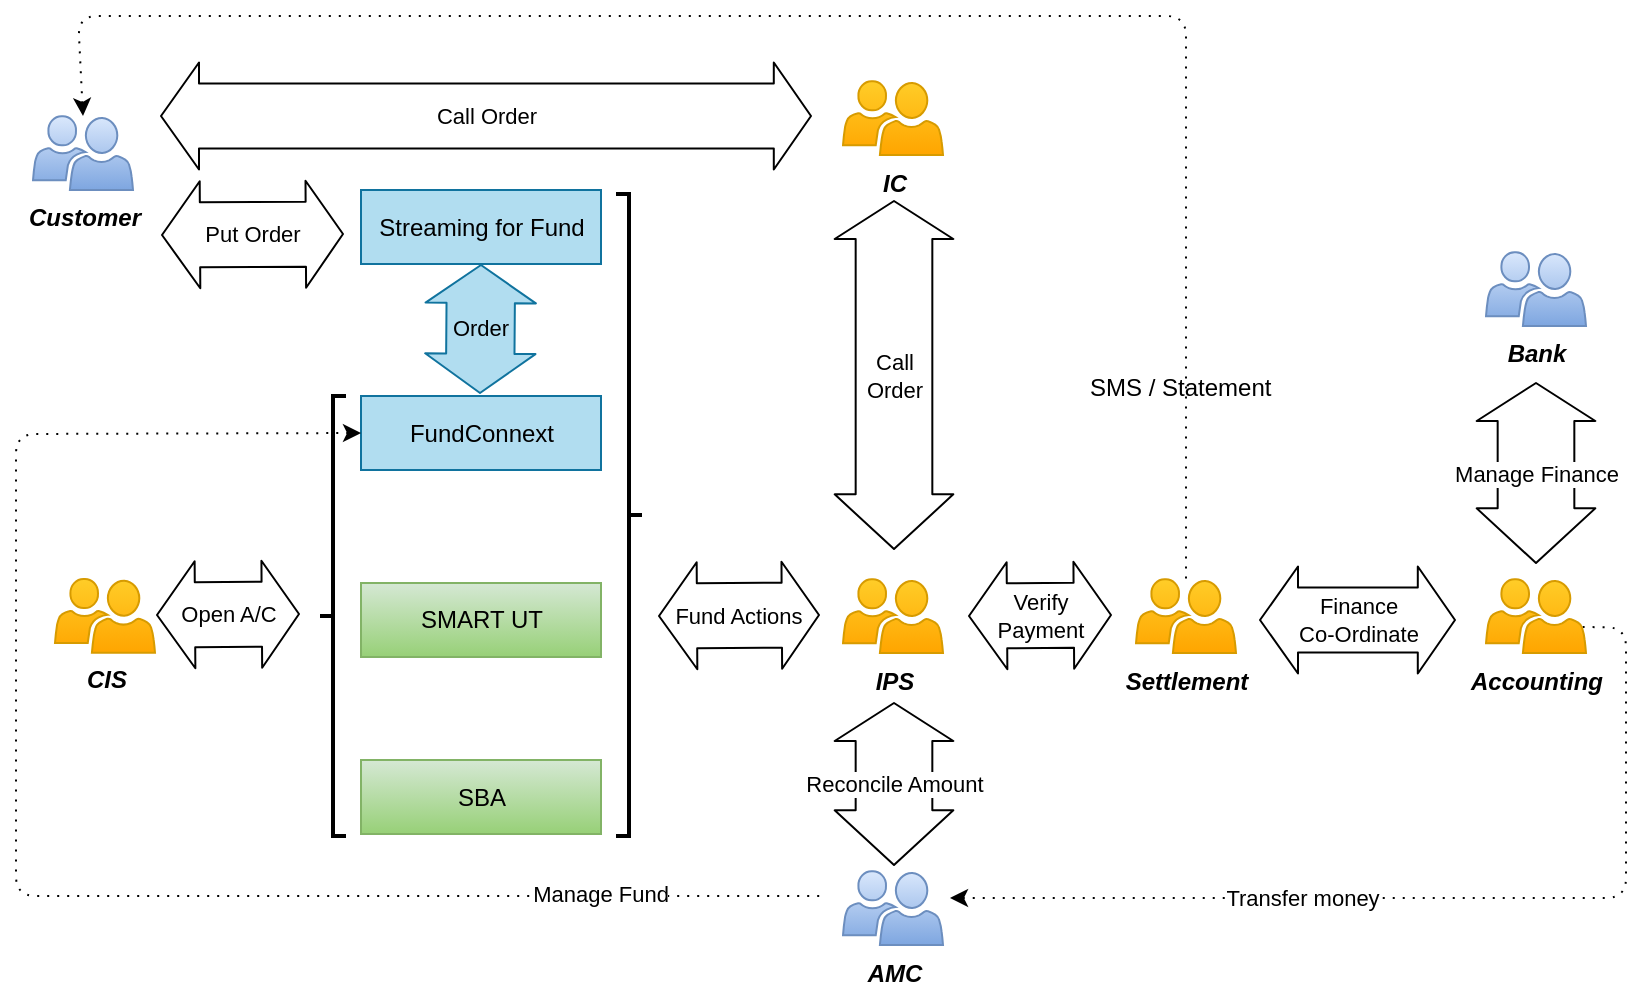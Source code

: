 <mxfile version="10.9.1" type="github"><diagram id="45QtO19hdpCRV65Rr_zt" name="Overview-As-Is"><mxGraphModel dx="1220" dy="1548" grid="0" gridSize="10" guides="1" tooltips="1" connect="1" arrows="1" fold="1" page="1" pageScale="1" pageWidth="1169" pageHeight="827" math="0" shadow="0"><root><mxCell id="8FUEUzVsOjpt3ddZOFrU-0"/><mxCell id="8FUEUzVsOjpt3ddZOFrU-1" parent="8FUEUzVsOjpt3ddZOFrU-0"/><mxCell id="8FUEUzVsOjpt3ddZOFrU-5" value="IPS" style="pointerEvents=1;shadow=0;dashed=0;html=1;strokeColor=#d79b00;labelPosition=center;verticalLabelPosition=bottom;verticalAlign=top;align=center;shape=mxgraph.mscae.intune.user_group;fillColor=#ffcd28;fontStyle=3;gradientColor=#ffa500;" parent="8FUEUzVsOjpt3ddZOFrU-1" vertex="1"><mxGeometry x="437.5" y="-453.5" width="50" height="37" as="geometry"/></mxCell><mxCell id="8FUEUzVsOjpt3ddZOFrU-10" value="IC" style="pointerEvents=1;shadow=0;dashed=0;html=1;strokeColor=#d79b00;labelPosition=center;verticalLabelPosition=bottom;verticalAlign=top;align=center;shape=mxgraph.mscae.intune.user_group;fillColor=#ffcd28;fontStyle=3;gradientColor=#ffa500;" parent="8FUEUzVsOjpt3ddZOFrU-1" vertex="1"><mxGeometry x="437.5" y="-702.5" width="50" height="37" as="geometry"/></mxCell><mxCell id="8FUEUzVsOjpt3ddZOFrU-12" value="Customer" style="pointerEvents=1;shadow=0;dashed=0;html=1;strokeColor=#6c8ebf;labelPosition=center;verticalLabelPosition=bottom;verticalAlign=top;align=center;shape=mxgraph.mscae.intune.user_group;fillColor=#dae8fc;fontStyle=3;gradientColor=#7ea6e0;" parent="8FUEUzVsOjpt3ddZOFrU-1" vertex="1"><mxGeometry x="32.5" y="-685" width="50" height="37" as="geometry"/></mxCell><mxCell id="8FUEUzVsOjpt3ddZOFrU-16" value="Order" style="shape=flexArrow;endArrow=classic;startArrow=classic;html=1;width=34.167;endSize=6.225;exitX=0.5;exitY=1;exitDx=0;exitDy=0;fillColor=#b1ddf0;strokeColor=#10739e;labelBackgroundColor=none;" parent="8FUEUzVsOjpt3ddZOFrU-1" source="8FUEUzVsOjpt3ddZOFrU-17" edge="1"><mxGeometry width="50" height="50" relative="1" as="geometry"><mxPoint x="256" y="-606" as="sourcePoint"/><mxPoint x="256" y="-546" as="targetPoint"/></mxGeometry></mxCell><mxCell id="8FUEUzVsOjpt3ddZOFrU-17" value="&lt;span&gt;Streaming for Fund&lt;/span&gt;" style="rounded=0;whiteSpace=wrap;html=1;fillColor=#b1ddf0;strokeColor=#10739e;" parent="8FUEUzVsOjpt3ddZOFrU-1" vertex="1"><mxGeometry x="196.5" y="-648" width="120" height="37" as="geometry"/></mxCell><mxCell id="8FUEUzVsOjpt3ddZOFrU-18" value="&lt;span&gt;FundConnext&lt;/span&gt;" style="rounded=0;whiteSpace=wrap;html=1;fillColor=#b1ddf0;strokeColor=#10739e;" parent="8FUEUzVsOjpt3ddZOFrU-1" vertex="1"><mxGeometry x="196.5" y="-545" width="120" height="37" as="geometry"/></mxCell><mxCell id="8FUEUzVsOjpt3ddZOFrU-21" value="Settlement" style="pointerEvents=1;shadow=0;dashed=0;html=1;strokeColor=#d79b00;labelPosition=center;verticalLabelPosition=bottom;verticalAlign=top;align=center;shape=mxgraph.mscae.intune.user_group;fillColor=#ffcd28;fontStyle=3;gradientColor=#ffa500;" parent="8FUEUzVsOjpt3ddZOFrU-1" vertex="1"><mxGeometry x="584" y="-453.5" width="50" height="37" as="geometry"/></mxCell><mxCell id="8FUEUzVsOjpt3ddZOFrU-24" value="SMART UT" style="rounded=0;whiteSpace=wrap;html=1;fillColor=#d5e8d4;strokeColor=#82b366;gradientColor=#97d077;" parent="8FUEUzVsOjpt3ddZOFrU-1" vertex="1"><mxGeometry x="196.5" y="-451.5" width="120" height="37" as="geometry"/></mxCell><mxCell id="8FUEUzVsOjpt3ddZOFrU-34" value="SMS / Statement" style="text;html=1;resizable=0;points=[];autosize=1;align=left;verticalAlign=top;spacingTop=-4;" parent="8FUEUzVsOjpt3ddZOFrU-1" vertex="1"><mxGeometry x="558.5" y="-559.136" width="101" height="14" as="geometry"/></mxCell><mxCell id="8FUEUzVsOjpt3ddZOFrU-35" value="AMC" style="pointerEvents=1;shadow=0;dashed=0;html=1;strokeColor=#6c8ebf;labelPosition=center;verticalLabelPosition=bottom;verticalAlign=top;align=center;shape=mxgraph.mscae.intune.user_group;fillColor=#dae8fc;fontStyle=3;gradientColor=#7ea6e0;" parent="8FUEUzVsOjpt3ddZOFrU-1" vertex="1"><mxGeometry x="437.5" y="-307.5" width="50" height="37" as="geometry"/></mxCell><mxCell id="O6dbRP7m2mQOAGcwkLMT-1" value="CIS" style="pointerEvents=1;shadow=0;dashed=0;html=1;strokeColor=#d79b00;labelPosition=center;verticalLabelPosition=bottom;verticalAlign=top;align=center;shape=mxgraph.mscae.intune.user_group;fillColor=#ffcd28;fontStyle=3;gradientColor=#ffa500;" parent="8FUEUzVsOjpt3ddZOFrU-1" vertex="1"><mxGeometry x="43.5" y="-453.636" width="50" height="37" as="geometry"/></mxCell><mxCell id="O6dbRP7m2mQOAGcwkLMT-4" value="" style="endArrow=none;html=1;dashed=1;dashPattern=1 4;startArrow=classic;startFill=1;rounded=1;entryX=0.5;entryY=0;entryDx=0;entryDy=0;entryPerimeter=0;exitX=0.5;exitY=0;exitDx=0;exitDy=0;exitPerimeter=0;" parent="8FUEUzVsOjpt3ddZOFrU-1" source="8FUEUzVsOjpt3ddZOFrU-12" target="8FUEUzVsOjpt3ddZOFrU-21" edge="1"><mxGeometry width="50" height="50" relative="1" as="geometry"><mxPoint x="93.466" y="-643.103" as="sourcePoint"/><mxPoint x="544.5" y="-601.034" as="targetPoint"/><Array as="points"><mxPoint x="55" y="-735"/><mxPoint x="609" y="-735"/></Array></mxGeometry></mxCell><mxCell id="2IioTlBvsG1VUJy9WwwY-2" value="Transfer money" style="endArrow=none;html=1;dashed=1;dashPattern=1 4;startArrow=classic;startFill=1;rounded=1;entryX=0.96;entryY=0.65;entryDx=0;entryDy=0;entryPerimeter=0;edgeStyle=orthogonalEdgeStyle;" parent="8FUEUzVsOjpt3ddZOFrU-1" target="I6D82DMzy0Rk49z7Z00W-0" edge="1"><mxGeometry x="-0.289" width="50" height="50" relative="1" as="geometry"><mxPoint x="491" y="-294" as="sourcePoint"/><mxPoint x="632" y="-483.5" as="targetPoint"/><Array as="points"><mxPoint x="829" y="-294"/><mxPoint x="829" y="-429"/></Array><mxPoint as="offset"/></mxGeometry></mxCell><mxCell id="GEZHROndjWIC1Pn2q74x-0" value="SBA" style="rounded=0;whiteSpace=wrap;html=1;fillColor=#d5e8d4;strokeColor=#82b366;gradientColor=#97d077;" parent="8FUEUzVsOjpt3ddZOFrU-1" vertex="1"><mxGeometry x="196.5" y="-363" width="120" height="37" as="geometry"/></mxCell><mxCell id="I6D82DMzy0Rk49z7Z00W-0" value="Accounting" style="pointerEvents=1;shadow=0;dashed=0;html=1;strokeColor=#d79b00;labelPosition=center;verticalLabelPosition=bottom;verticalAlign=top;align=center;shape=mxgraph.mscae.intune.user_group;fillColor=#ffcd28;fontStyle=3;gradientColor=#ffa500;" parent="8FUEUzVsOjpt3ddZOFrU-1" vertex="1"><mxGeometry x="759" y="-453.5" width="50" height="37" as="geometry"/></mxCell><mxCell id="I6D82DMzy0Rk49z7Z00W-3" value="Bank" style="pointerEvents=1;shadow=0;dashed=0;html=1;strokeColor=#6c8ebf;labelPosition=center;verticalLabelPosition=bottom;verticalAlign=top;align=center;shape=mxgraph.mscae.intune.user_group;fillColor=#dae8fc;fontStyle=3;gradientColor=#7ea6e0;" parent="8FUEUzVsOjpt3ddZOFrU-1" vertex="1"><mxGeometry x="759" y="-617" width="50" height="37" as="geometry"/></mxCell><mxCell id="I6D82DMzy0Rk49z7Z00W-6" value="Call&lt;br&gt;Order&lt;br&gt;" style="shape=flexArrow;endArrow=classic;startArrow=classic;html=1;width=38.333;endSize=8.775;" parent="8FUEUzVsOjpt3ddZOFrU-1" edge="1"><mxGeometry width="50" height="50" relative="1" as="geometry"><mxPoint x="463" y="-643" as="sourcePoint"/><mxPoint x="463" y="-468" as="targetPoint"/></mxGeometry></mxCell><mxCell id="I6D82DMzy0Rk49z7Z00W-12" value="Manage Fund" style="endArrow=none;html=1;dashed=1;dashPattern=1 4;startArrow=classic;startFill=1;rounded=1;exitX=0;exitY=0.5;exitDx=0;exitDy=0;" parent="8FUEUzVsOjpt3ddZOFrU-1" source="8FUEUzVsOjpt3ddZOFrU-18" edge="1"><mxGeometry x="0.72" y="1" width="50" height="50" relative="1" as="geometry"><mxPoint x="478.5" y="-322" as="sourcePoint"/><mxPoint x="429" y="-295" as="targetPoint"/><Array as="points"><mxPoint x="24" y="-526"/><mxPoint x="24" y="-295"/></Array><mxPoint as="offset"/></mxGeometry></mxCell><mxCell id="-34eVtRpwioCjf2bSDyX-0" value="" style="strokeWidth=2;html=1;shape=mxgraph.flowchart.annotation_2;align=left;pointerEvents=1;fontColor=#FF3333;rotation=180;" parent="8FUEUzVsOjpt3ddZOFrU-1" vertex="1"><mxGeometry x="324" y="-646" width="13" height="321" as="geometry"/></mxCell><mxCell id="-34eVtRpwioCjf2bSDyX-4" value="Verify&lt;br&gt;Payment&lt;br&gt;" style="shape=flexArrow;endArrow=classic;startArrow=classic;html=1;width=32.5;endSize=5.867;align=center;" parent="8FUEUzVsOjpt3ddZOFrU-1" edge="1"><mxGeometry width="50" height="50" relative="1" as="geometry"><mxPoint x="500" y="-435" as="sourcePoint"/><mxPoint x="572" y="-435.5" as="targetPoint"/></mxGeometry></mxCell><mxCell id="-34eVtRpwioCjf2bSDyX-5" value="Fund Actions&lt;br&gt;" style="shape=flexArrow;endArrow=classic;startArrow=classic;html=1;width=32.5;endSize=5.867;align=center;" parent="8FUEUzVsOjpt3ddZOFrU-1" edge="1"><mxGeometry width="50" height="50" relative="1" as="geometry"><mxPoint x="345" y="-435" as="sourcePoint"/><mxPoint x="426" y="-435.5" as="targetPoint"/></mxGeometry></mxCell><mxCell id="-34eVtRpwioCjf2bSDyX-6" value="Call Order&lt;br&gt;" style="shape=flexArrow;endArrow=classic;startArrow=classic;html=1;width=32.5;endSize=5.867;align=center;" parent="8FUEUzVsOjpt3ddZOFrU-1" edge="1"><mxGeometry width="50" height="50" relative="1" as="geometry"><mxPoint x="96" y="-685" as="sourcePoint"/><mxPoint x="422" y="-685" as="targetPoint"/></mxGeometry></mxCell><mxCell id="-34eVtRpwioCjf2bSDyX-7" value="Put Order&lt;br&gt;" style="shape=flexArrow;endArrow=classic;startArrow=classic;html=1;width=32.5;endSize=5.867;align=center;" parent="8FUEUzVsOjpt3ddZOFrU-1" edge="1"><mxGeometry width="50" height="50" relative="1" as="geometry"><mxPoint x="96.5" y="-625.5" as="sourcePoint"/><mxPoint x="188" y="-626" as="targetPoint"/></mxGeometry></mxCell><mxCell id="-34eVtRpwioCjf2bSDyX-8" value="Open A/C&lt;br&gt;" style="shape=flexArrow;endArrow=classic;startArrow=classic;html=1;width=32.5;endSize=5.867;align=center;" parent="8FUEUzVsOjpt3ddZOFrU-1" edge="1"><mxGeometry width="50" height="50" relative="1" as="geometry"><mxPoint x="94" y="-435.5" as="sourcePoint"/><mxPoint x="166" y="-436.0" as="targetPoint"/></mxGeometry></mxCell><mxCell id="-34eVtRpwioCjf2bSDyX-9" value="" style="strokeWidth=2;html=1;shape=mxgraph.flowchart.annotation_2;align=left;pointerEvents=1;fontColor=#FF3333;rotation=0;" parent="8FUEUzVsOjpt3ddZOFrU-1" vertex="1"><mxGeometry x="176" y="-545" width="13" height="220" as="geometry"/></mxCell><mxCell id="-34eVtRpwioCjf2bSDyX-10" value="&lt;span&gt;Finance &lt;br&gt;Co-Ordinate&lt;/span&gt;&lt;br&gt;" style="shape=flexArrow;endArrow=classic;startArrow=classic;html=1;width=32.5;endSize=5.867;align=center;" parent="8FUEUzVsOjpt3ddZOFrU-1" edge="1"><mxGeometry width="50" height="50" relative="1" as="geometry"><mxPoint x="645.5" y="-433" as="sourcePoint"/><mxPoint x="744" y="-433" as="targetPoint"/></mxGeometry></mxCell><mxCell id="-34eVtRpwioCjf2bSDyX-15" value="Manage Finance&lt;br&gt;" style="shape=flexArrow;endArrow=classic;startArrow=classic;html=1;width=38.333;endSize=8.775;" parent="8FUEUzVsOjpt3ddZOFrU-1" edge="1"><mxGeometry width="50" height="50" relative="1" as="geometry"><mxPoint x="784" y="-552" as="sourcePoint"/><mxPoint x="784" y="-461" as="targetPoint"/></mxGeometry></mxCell><mxCell id="-34eVtRpwioCjf2bSDyX-16" value="Reconcile Amount&lt;br&gt;" style="shape=flexArrow;endArrow=classic;startArrow=classic;html=1;width=38.333;endSize=8.775;" parent="8FUEUzVsOjpt3ddZOFrU-1" edge="1"><mxGeometry width="50" height="50" relative="1" as="geometry"><mxPoint x="463" y="-392" as="sourcePoint"/><mxPoint x="463" y="-310" as="targetPoint"/></mxGeometry></mxCell></root></mxGraphModel></diagram><diagram name="UT-Operation-Flow-As-Is" id="74e2e168-ea6b-b213-b513-2b3c1d86103e"><mxGraphModel dx="5844" dy="2096" grid="0" gridSize="10" guides="1" tooltips="1" connect="1" arrows="1" fold="1" page="1" pageScale="1" pageWidth="1100" pageHeight="850" background="#ffffff" math="0" shadow="0"><root><mxCell id="0"/><mxCell id="1" parent="0"/><mxCell id="77e6c97f196da883-1" value="UT Operation Flow (As Is)" style="swimlane;html=1;childLayout=stackLayout;startSize=20;rounded=0;shadow=0;labelBackgroundColor=none;strokeColor=#000000;strokeWidth=1;fillColor=#ffffff;fontFamily=Verdana;fontSize=8;fontColor=#000000;align=center;" parent="1" vertex="1"><mxGeometry x="-1127" y="4" width="1945" height="1633" as="geometry"/></mxCell><mxCell id="N0lFTBolXELlrbO4WZvO-20" value="" style="edgeStyle=orthogonalEdgeStyle;rounded=0;orthogonalLoop=1;jettySize=auto;html=1;" parent="77e6c97f196da883-1" source="_ZqIIgybqjRpXREIcXK3-8" target="N0lFTBolXELlrbO4WZvO-22" edge="1"><mxGeometry relative="1" as="geometry"><mxPoint x="1160.5" y="800" as="sourcePoint"/><Array as="points"><mxPoint x="707" y="1023"/></Array></mxGeometry></mxCell><mxCell id="N0lFTBolXELlrbO4WZvO-5" value="ATS" style="edgeStyle=orthogonalEdgeStyle;rounded=0;orthogonalLoop=1;jettySize=auto;html=1;" parent="77e6c97f196da883-1" source="Hzw2446BxfiyhpaogUWs-35" target="77e6c97f196da883-11" edge="1"><mxGeometry x="-0.76" y="10" relative="1" as="geometry"><mxPoint x="526" y="247" as="targetPoint"/><Array as="points"/><mxPoint x="152.5" y="272" as="sourcePoint"/><mxPoint as="offset"/></mxGeometry></mxCell><mxCell id="N0lFTBolXELlrbO4WZvO-2" value="Call Order" style="edgeStyle=orthogonalEdgeStyle;rounded=0;orthogonalLoop=1;jettySize=auto;html=1;" parent="77e6c97f196da883-1" source="Hzw2446BxfiyhpaogUWs-44" target="Hzw2446BxfiyhpaogUWs-39" edge="1"><mxGeometry relative="1" as="geometry"><mxPoint x="533.5" y="311.667" as="sourcePoint"/><mxPoint x="82" y="325" as="targetPoint"/></mxGeometry></mxCell><mxCell id="Hzw2446BxfiyhpaogUWs-31" value="Investor" style="swimlane;html=1;startSize=20;" parent="77e6c97f196da883-1" vertex="1"><mxGeometry y="20" width="346" height="1613" as="geometry"/></mxCell><mxCell id="Hzw2446BxfiyhpaogUWs-32" style="edgeStyle=orthogonalEdgeStyle;rounded=0;orthogonalLoop=1;jettySize=auto;html=1;" parent="Hzw2446BxfiyhpaogUWs-31" source="Hzw2446BxfiyhpaogUWs-33" target="Hzw2446BxfiyhpaogUWs-35" edge="1"><mxGeometry relative="1" as="geometry"/></mxCell><mxCell id="Hzw2446BxfiyhpaogUWs-33" value="1.1&lt;br&gt;&lt;span&gt;&amp;lt;&amp;lt;Streaming for Fund&amp;gt;&amp;gt;&lt;/span&gt;&lt;br&gt;Order Request&lt;br&gt;" style="rounded=1;whiteSpace=wrap;html=1;shadow=0;labelBackgroundColor=none;strokeColor=#000000;strokeWidth=1;fillColor=#ffffff;fontFamily=Verdana;fontSize=8;fontColor=#000000;align=center;" parent="Hzw2446BxfiyhpaogUWs-31" vertex="1"><mxGeometry x="43.5" y="119" width="139" height="60" as="geometry"/></mxCell><mxCell id="Hzw2446BxfiyhpaogUWs-34" value="Bill payment" style="edgeStyle=orthogonalEdgeStyle;rounded=0;orthogonalLoop=1;jettySize=auto;html=1;" parent="Hzw2446BxfiyhpaogUWs-31" source="Hzw2446BxfiyhpaogUWs-35" target="Hzw2446BxfiyhpaogUWs-36" edge="1"><mxGeometry relative="1" as="geometry"><Array as="points"><mxPoint x="113" y="322"/><mxPoint x="113" y="322"/></Array></mxGeometry></mxCell><mxCell id="Hzw2446BxfiyhpaogUWs-35" value="Payment&lt;br&gt;type?" style="rhombus;whiteSpace=wrap;html=1;rounded=0;shadow=0;labelBackgroundColor=none;strokeColor=#000000;strokeWidth=1;fillColor=#ffffff;fontFamily=Verdana;fontSize=8;fontColor=#000000;align=center;" parent="Hzw2446BxfiyhpaogUWs-31" vertex="1"><mxGeometry x="77" y="222" width="72" height="62" as="geometry"/></mxCell><mxCell id="Hzw2446BxfiyhpaogUWs-36" value="1.3&lt;br&gt;&amp;lt;&amp;lt;Manual&amp;gt;&amp;gt;&lt;br&gt;Transfer money &lt;br&gt;at Bank counter&lt;br&gt;or Internet banking&lt;br&gt;" style="rounded=1;whiteSpace=wrap;html=1;shadow=0;labelBackgroundColor=none;strokeColor=#000000;strokeWidth=1;fillColor=#ffffff;fontFamily=Verdana;fontSize=8;fontColor=#0000CC;align=center;" parent="Hzw2446BxfiyhpaogUWs-31" vertex="1"><mxGeometry x="58" y="400.5" width="110" height="75" as="geometry"/></mxCell><mxCell id="Hzw2446BxfiyhpaogUWs-37" style="edgeStyle=orthogonalEdgeStyle;rounded=0;orthogonalLoop=1;jettySize=auto;html=1;align=left;" parent="Hzw2446BxfiyhpaogUWs-31" source="Hzw2446BxfiyhpaogUWs-38" target="Hzw2446BxfiyhpaogUWs-33" edge="1"><mxGeometry relative="1" as="geometry"><Array as="points"><mxPoint x="112" y="69"/></Array></mxGeometry></mxCell><mxCell id="Hzw2446BxfiyhpaogUWs-43" style="edgeStyle=orthogonalEdgeStyle;rounded=0;orthogonalLoop=1;jettySize=auto;html=1;" parent="Hzw2446BxfiyhpaogUWs-31" source="Hzw2446BxfiyhpaogUWs-38" target="Hzw2446BxfiyhpaogUWs-42" edge="1"><mxGeometry relative="1" as="geometry"><Array as="points"><mxPoint x="259" y="69"/></Array></mxGeometry></mxCell><mxCell id="Hzw2446BxfiyhpaogUWs-38" value="Start" style="strokeWidth=2;html=1;shape=mxgraph.flowchart.terminator;whiteSpace=wrap;" parent="Hzw2446BxfiyhpaogUWs-31" vertex="1"><mxGeometry x="142.5" y="49.5" width="100" height="39" as="geometry"/></mxCell><mxCell id="Hzw2446BxfiyhpaogUWs-42" value="1.2&lt;br&gt;&amp;lt;&amp;lt;Call&amp;gt;&amp;gt;&lt;br&gt;Call IC to Order&lt;br&gt;" style="rounded=1;whiteSpace=wrap;html=1;shadow=0;labelBackgroundColor=none;strokeColor=#000000;strokeWidth=1;fillColor=#ffffff;fontFamily=Verdana;fontSize=8;fontColor=#000000;align=center;" parent="Hzw2446BxfiyhpaogUWs-31" vertex="1"><mxGeometry x="207" y="119" width="104" height="60" as="geometry"/></mxCell><mxCell id="77e6c97f196da883-2" value="IC" style="swimlane;html=1;startSize=20;" parent="77e6c97f196da883-1" vertex="1"><mxGeometry x="346" y="20" width="163" height="1613" as="geometry"/></mxCell><mxCell id="Hzw2446BxfiyhpaogUWs-44" value="2.1&lt;br&gt;&amp;lt;&amp;lt;Call&amp;gt;&amp;gt;&lt;br&gt;Receive call from Investor&lt;br&gt;" style="rounded=1;whiteSpace=wrap;html=1;shadow=0;labelBackgroundColor=none;strokeColor=#000000;strokeWidth=1;fillColor=#ffffff;fontFamily=Verdana;fontSize=8;fontColor=#000000;align=center;" parent="77e6c97f196da883-2" vertex="1"><mxGeometry x="29.5" y="119" width="104" height="60" as="geometry"/></mxCell><mxCell id="Hzw2446BxfiyhpaogUWs-45" style="edgeStyle=orthogonalEdgeStyle;rounded=0;orthogonalLoop=1;jettySize=auto;html=1;" parent="77e6c97f196da883-1" source="Hzw2446BxfiyhpaogUWs-42" target="Hzw2446BxfiyhpaogUWs-44" edge="1"><mxGeometry relative="1" as="geometry"/></mxCell><mxCell id="Hzw2446BxfiyhpaogUWs-53" value="Orders by Cut-off of Fund&lt;br&gt;(Excel)&lt;br&gt;" style="edgeStyle=orthogonalEdgeStyle;rounded=0;orthogonalLoop=1;jettySize=auto;html=1;entryX=0.5;entryY=0;entryDx=0;entryDy=0;" parent="77e6c97f196da883-1" source="N0lFTBolXELlrbO4WZvO-11" target="Hzw2446BxfiyhpaogUWs-8" edge="1"><mxGeometry relative="1" as="geometry"><Array as="points"><mxPoint x="1035" y="545"/><mxPoint x="1035" y="60"/><mxPoint x="1311" y="60"/></Array><mxPoint x="1034.833" y="503.5" as="sourcePoint"/></mxGeometry></mxCell><mxCell id="77e6c97f196da883-3" value="IPS team" style="swimlane;html=1;startSize=20;" parent="77e6c97f196da883-1" vertex="1"><mxGeometry x="509" y="20" width="591" height="1613" as="geometry"/></mxCell><mxCell id="N0lFTBolXELlrbO4WZvO-34" style="edgeStyle=orthogonalEdgeStyle;rounded=0;orthogonalLoop=1;jettySize=auto;html=1;" parent="77e6c97f196da883-3" source="77e6c97f196da883-11" target="N0lFTBolXELlrbO4WZvO-6" edge="1"><mxGeometry relative="1" as="geometry"><Array as="points"><mxPoint x="140" y="256"/></Array></mxGeometry></mxCell><mxCell id="77e6c97f196da883-11" value="3.2&lt;br&gt;&lt;span&gt;&amp;lt;&amp;lt;FundConnext&amp;gt;&amp;gt;&lt;/span&gt;&lt;br&gt;Monitor Order&lt;br&gt;" style="rounded=1;whiteSpace=wrap;html=1;shadow=0;labelBackgroundColor=none;strokeColor=#000000;strokeWidth=1;fillColor=#ffffff;fontFamily=Verdana;fontSize=8;fontColor=#006600;align=center;" parent="77e6c97f196da883-3" vertex="1"><mxGeometry x="89.5" y="223" width="100" height="60" as="geometry"/></mxCell><mxCell id="N0lFTBolXELlrbO4WZvO-17" style="edgeStyle=orthogonalEdgeStyle;rounded=0;orthogonalLoop=1;jettySize=auto;html=1;" parent="77e6c97f196da883-3" source="77e6c97f196da883-10" target="N0lFTBolXELlrbO4WZvO-10" edge="1"><mxGeometry relative="1" as="geometry"><Array as="points"><mxPoint x="82" y="524"/></Array></mxGeometry></mxCell><mxCell id="77e6c97f196da883-10" value="3.3&lt;br&gt;&lt;span&gt;&amp;lt;&amp;lt;FundConnext&amp;gt;&amp;gt;&lt;/span&gt;&lt;br&gt;Approve Order&lt;br&gt;(ATS Real-time)&lt;br&gt;" style="rounded=1;whiteSpace=wrap;html=1;shadow=0;labelBackgroundColor=none;strokeColor=#000000;strokeWidth=1;fillColor=#ffffff;fontFamily=Verdana;fontSize=8;fontColor=#006600;align=center;" parent="77e6c97f196da883-3" vertex="1"><mxGeometry x="32" y="432" width="100" height="60" as="geometry"/></mxCell><mxCell id="N0lFTBolXELlrbO4WZvO-12" style="edgeStyle=orthogonalEdgeStyle;rounded=0;orthogonalLoop=1;jettySize=auto;html=1;" parent="77e6c97f196da883-3" source="N0lFTBolXELlrbO4WZvO-10" target="N0lFTBolXELlrbO4WZvO-11" edge="1"><mxGeometry relative="1" as="geometry"><Array as="points"><mxPoint x="347" y="514"/><mxPoint x="347" y="514"/></Array></mxGeometry></mxCell><mxCell id="N0lFTBolXELlrbO4WZvO-10" value="3.4&lt;br&gt;&lt;span&gt;&amp;lt;&amp;lt;FundConnext&amp;gt;&amp;gt;&lt;/span&gt;&lt;br&gt;Export Order&lt;br&gt;" style="rounded=1;whiteSpace=wrap;html=1;shadow=0;labelBackgroundColor=none;strokeColor=#000000;strokeWidth=1;fillColor=#ffffff;fontFamily=Verdana;fontSize=8;fontColor=#006600;align=center;" parent="77e6c97f196da883-3" vertex="1"><mxGeometry x="169" y="484" width="100" height="80" as="geometry"/></mxCell><mxCell id="N0lFTBolXELlrbO4WZvO-11" value="3.7&lt;br&gt;&lt;span&gt;&amp;lt;&amp;lt;&lt;/span&gt;&lt;span&gt;Manually&amp;gt;&amp;gt;&lt;br&gt;&lt;/span&gt;Arrange data into Excel file and Send Email to Settlement team&lt;br&gt;" style="rounded=1;whiteSpace=wrap;html=1;shadow=0;labelBackgroundColor=none;strokeColor=#000000;strokeWidth=1;fillColor=#ffffff;fontFamily=Verdana;fontSize=8;fontColor=#0000CC;align=center;" parent="77e6c97f196da883-3" vertex="1"><mxGeometry x="326" y="484" width="100" height="82" as="geometry"/></mxCell><mxCell id="N0lFTBolXELlrbO4WZvO-24" value="ATS Non-Real-time" style="edgeStyle=orthogonalEdgeStyle;rounded=0;orthogonalLoop=1;jettySize=auto;html=1;" parent="77e6c97f196da883-3" source="N0lFTBolXELlrbO4WZvO-22" target="N0lFTBolXELlrbO4WZvO-27" edge="1"><mxGeometry x="0.094" y="-12" relative="1" as="geometry"><Array as="points"><mxPoint x="90" y="1059"/></Array><mxPoint as="offset"/></mxGeometry></mxCell><mxCell id="N0lFTBolXELlrbO4WZvO-36" value="ATS Real-time" style="edgeStyle=orthogonalEdgeStyle;rounded=0;orthogonalLoop=1;jettySize=auto;html=1;exitX=1;exitY=0.5;exitDx=0;exitDy=0;" parent="77e6c97f196da883-3" source="N0lFTBolXELlrbO4WZvO-22" target="N0lFTBolXELlrbO4WZvO-39" edge="1"><mxGeometry x="0.195" y="-9" relative="1" as="geometry"><Array as="points"><mxPoint x="327" y="1059"/></Array><mxPoint as="offset"/></mxGeometry></mxCell><mxCell id="N0lFTBolXELlrbO4WZvO-22" value="ATS&lt;br&gt;type?" style="rhombus;whiteSpace=wrap;html=1;rounded=0;shadow=0;labelBackgroundColor=none;strokeColor=#000000;strokeWidth=1;fillColor=#ffffff;fontFamily=Verdana;fontSize=8;fontColor=#000000;align=center;" parent="77e6c97f196da883-3" vertex="1"><mxGeometry x="158" y="1029.5" width="80" height="60" as="geometry"/></mxCell><mxCell id="N0lFTBolXELlrbO4WZvO-37" style="edgeStyle=orthogonalEdgeStyle;rounded=0;orthogonalLoop=1;jettySize=auto;html=1;" parent="77e6c97f196da883-3" source="N0lFTBolXELlrbO4WZvO-27" target="N0lFTBolXELlrbO4WZvO-39" edge="1"><mxGeometry relative="1" as="geometry"><Array as="points"><mxPoint x="190" y="1147"/><mxPoint x="190" y="1147"/></Array></mxGeometry></mxCell><mxCell id="N0lFTBolXELlrbO4WZvO-27" value="3.8&lt;br&gt;&lt;span&gt;&amp;lt;&amp;lt;FundConnext&amp;gt;&amp;gt;&lt;/span&gt;&lt;br&gt;Approve Order&lt;br&gt;(ATS Non Real-time)&lt;br&gt;" style="rounded=1;whiteSpace=wrap;html=1;shadow=0;labelBackgroundColor=none;strokeColor=#000000;strokeWidth=1;fillColor=#ffffff;fontFamily=Verdana;fontSize=8;fontColor=#006600;align=center;" parent="77e6c97f196da883-3" vertex="1"><mxGeometry x="34" y="1132" width="98" height="67" as="geometry"/></mxCell><mxCell id="N0lFTBolXELlrbO4WZvO-31" value="Order on SMART UT&lt;br&gt;(CSV)&lt;br&gt;" style="edgeStyle=orthogonalEdgeStyle;rounded=0;orthogonalLoop=1;jettySize=auto;html=1;" parent="77e6c97f196da883-3" source="N0lFTBolXELlrbO4WZvO-30" target="N0lFTBolXELlrbO4WZvO-11" edge="1"><mxGeometry relative="1" as="geometry"/></mxCell><mxCell id="N0lFTBolXELlrbO4WZvO-30" value="3.6&lt;br&gt;&amp;lt;&amp;lt;SMART UT&amp;gt;&amp;gt;&lt;br&gt;Export Order" style="rounded=1;whiteSpace=wrap;html=1;shadow=0;labelBackgroundColor=none;strokeColor=#000000;strokeWidth=1;fillColor=#ffffff;fontFamily=Verdana;fontSize=8;fontColor=#CC00CC;align=center;" parent="77e6c97f196da883-3" vertex="1"><mxGeometry x="325.5" y="269" width="100" height="60" as="geometry"/></mxCell><mxCell id="N0lFTBolXELlrbO4WZvO-33" style="edgeStyle=orthogonalEdgeStyle;rounded=0;orthogonalLoop=1;jettySize=auto;html=1;" parent="77e6c97f196da883-3" source="N0lFTBolXELlrbO4WZvO-32" target="N0lFTBolXELlrbO4WZvO-30" edge="1"><mxGeometry relative="1" as="geometry"/></mxCell><mxCell id="N0lFTBolXELlrbO4WZvO-32" value="3.5&lt;br&gt;&amp;lt;&amp;lt;SMART UT&amp;gt;&amp;gt;&lt;br&gt;Put Order&lt;br&gt;(Only fund which unsupported on FundConnext)&lt;br&gt;" style="rounded=1;whiteSpace=wrap;html=1;shadow=0;labelBackgroundColor=none;strokeColor=#000000;strokeWidth=1;fillColor=#ffffff;fontFamily=Verdana;fontSize=8;fontColor=#CC00CC;align=center;" parent="77e6c97f196da883-3" vertex="1"><mxGeometry x="326" y="119" width="99" height="90" as="geometry"/></mxCell><mxCell id="zYEJlYdXOVdWAvCM6q8J-57" style="edgeStyle=orthogonalEdgeStyle;rounded=0;orthogonalLoop=1;jettySize=auto;html=1;fontColor=#006600;" parent="77e6c97f196da883-3" source="N0lFTBolXELlrbO4WZvO-35" target="zYEJlYdXOVdWAvCM6q8J-56" edge="1"><mxGeometry relative="1" as="geometry"/></mxCell><mxCell id="N0lFTBolXELlrbO4WZvO-35" value="3.10&lt;br&gt;&amp;lt;&amp;lt;Manual&amp;gt;&amp;gt;&lt;br&gt;Send email the Summarized Amount Report by AMC &lt;br&gt;(Perform on cut-off time)" style="rounded=1;whiteSpace=wrap;html=1;shadow=0;labelBackgroundColor=none;strokeColor=#000000;strokeWidth=1;fillColor=#ffffff;fontFamily=Verdana;fontSize=8;fontColor=#0000CC;align=center;" parent="77e6c97f196da883-3" vertex="1"><mxGeometry x="259" y="1255" width="136" height="88" as="geometry"/></mxCell><mxCell id="FINC9n_BKO1hHqDMDAHf-18" style="edgeStyle=orthogonalEdgeStyle;rounded=0;orthogonalLoop=1;jettySize=auto;html=1;fontColor=#000000;" parent="77e6c97f196da883-3" source="N0lFTBolXELlrbO4WZvO-39" target="N0lFTBolXELlrbO4WZvO-35" edge="1"><mxGeometry relative="1" as="geometry"/></mxCell><mxCell id="N0lFTBolXELlrbO4WZvO-39" value="3.9&lt;br&gt;&amp;lt;&amp;lt;Manual&amp;gt;&amp;gt;&lt;br&gt;Verify Payment information&lt;br&gt;" style="rounded=1;whiteSpace=wrap;html=1;shadow=0;labelBackgroundColor=none;strokeColor=#000000;strokeWidth=1;fillColor=#ffffff;fontFamily=Verdana;fontSize=8;fontColor=#0000CC;align=center;" parent="77e6c97f196da883-3" vertex="1"><mxGeometry x="277" y="1131" width="100" height="68" as="geometry"/></mxCell><mxCell id="N0lFTBolXELlrbO4WZvO-6" value="ATS&lt;br&gt;type?" style="rhombus;whiteSpace=wrap;html=1;rounded=0;shadow=0;labelBackgroundColor=none;strokeColor=#000000;strokeWidth=1;fillColor=#ffffff;fontFamily=Verdana;fontSize=8;fontColor=#000000;align=center;" parent="77e6c97f196da883-3" vertex="1"><mxGeometry x="99.5" y="340.5" width="80" height="60" as="geometry"/></mxCell><mxCell id="N0lFTBolXELlrbO4WZvO-9" value="ATS Real-time" style="edgeStyle=orthogonalEdgeStyle;rounded=0;orthogonalLoop=1;jettySize=auto;html=1;exitX=0;exitY=0.5;exitDx=0;exitDy=0;" parent="77e6c97f196da883-3" source="N0lFTBolXELlrbO4WZvO-6" target="77e6c97f196da883-10" edge="1"><mxGeometry relative="1" as="geometry"><Array as="points"><mxPoint x="82" y="371"/></Array></mxGeometry></mxCell><mxCell id="N0lFTBolXELlrbO4WZvO-18" value="ATS Non-Real-time" style="edgeStyle=orthogonalEdgeStyle;rounded=0;orthogonalLoop=1;jettySize=auto;html=1;" parent="77e6c97f196da883-3" source="N0lFTBolXELlrbO4WZvO-6" target="N0lFTBolXELlrbO4WZvO-10" edge="1"><mxGeometry x="0.123" y="-22" relative="1" as="geometry"><Array as="points"><mxPoint x="219" y="371"/></Array><mxPoint as="offset"/></mxGeometry></mxCell><mxCell id="Hzw2446BxfiyhpaogUWs-50" style="edgeStyle=orthogonalEdgeStyle;rounded=0;orthogonalLoop=1;jettySize=auto;html=1;" parent="77e6c97f196da883-3" source="Hzw2446BxfiyhpaogUWs-39" target="N0lFTBolXELlrbO4WZvO-6" edge="1"><mxGeometry relative="1" as="geometry"><Array as="points"><mxPoint x="233" y="341"/></Array></mxGeometry></mxCell><mxCell id="Hzw2446BxfiyhpaogUWs-39" value="3.1&lt;br&gt;&amp;lt;&amp;lt;FundConnext&amp;gt;&amp;gt;&lt;br&gt;Submit Order&lt;br&gt;" style="rounded=1;whiteSpace=wrap;html=1;shadow=0;labelBackgroundColor=none;strokeColor=#000000;strokeWidth=1;fillColor=#ffffff;fontFamily=Verdana;fontSize=8;fontColor=#006600;align=center;" parent="77e6c97f196da883-3" vertex="1"><mxGeometry x="181.5" y="119" width="100" height="60" as="geometry"/></mxCell><mxCell id="zYEJlYdXOVdWAvCM6q8J-2" value="&lt;b&gt;&lt;i&gt;Summary of:&lt;/i&gt;&lt;/b&gt;&lt;br&gt;1) List receive money from Customer&lt;br&gt;2) List pay money to AMC&lt;br&gt;3) List of Unable transfer money&lt;br&gt;" style="text;html=1;" parent="77e6c97f196da883-3" vertex="1"><mxGeometry x="232" y="927" width="341" height="64" as="geometry"/></mxCell><mxCell id="zYEJlYdXOVdWAvCM6q8J-56" value="AMC" style="shape=umlActor;verticalLabelPosition=bottom;labelBackgroundColor=#ffffff;verticalAlign=top;html=1;outlineConnect=0;fontColor=#006600;align=center;" parent="77e6c97f196da883-3" vertex="1"><mxGeometry x="498" y="1269" width="30" height="60" as="geometry"/></mxCell><mxCell id="zYEJlYdXOVdWAvCM6q8J-49" value="Customer Payment detail" style="edgeStyle=orthogonalEdgeStyle;rounded=0;orthogonalLoop=1;jettySize=auto;html=1;" parent="77e6c97f196da883-1" source="_ZqIIgybqjRpXREIcXK3-2" target="zYEJlYdXOVdWAvCM6q8J-46" edge="1"><mxGeometry x="-0.716" relative="1" as="geometry"><Array as="points"><mxPoint x="1599" y="522"/><mxPoint x="1599" y="122"/></Array><mxPoint as="offset"/></mxGeometry></mxCell><mxCell id="77e6c97f196da883-4" value="Settlement team" style="swimlane;html=1;startSize=20;" parent="77e6c97f196da883-1" vertex="1"><mxGeometry x="1100" y="20" width="582" height="1613" as="geometry"/></mxCell><mxCell id="Hzw2446BxfiyhpaogUWs-10" value="Cash Collateral" style="edgeStyle=orthogonalEdgeStyle;rounded=0;orthogonalLoop=1;jettySize=auto;html=1;" parent="77e6c97f196da883-4" source="Hzw2446BxfiyhpaogUWs-8" target="Hzw2446BxfiyhpaogUWs-9" edge="1"><mxGeometry x="0.552" y="-22" relative="1" as="geometry"><Array as="points"><mxPoint x="211" y="131"/><mxPoint x="211" y="131"/></Array><mxPoint x="22" y="-22" as="offset"/></mxGeometry></mxCell><mxCell id="Hzw2446BxfiyhpaogUWs-58" value="ATS Non-Real-time" style="edgeStyle=orthogonalEdgeStyle;rounded=0;orthogonalLoop=1;jettySize=auto;html=1;" parent="77e6c97f196da883-4" source="Hzw2446BxfiyhpaogUWs-8" target="Hzw2446BxfiyhpaogUWs-55" edge="1"><mxGeometry x="0.686" relative="1" as="geometry"><Array as="points"><mxPoint x="397" y="91"/></Array><mxPoint as="offset"/></mxGeometry></mxCell><mxCell id="Hzw2446BxfiyhpaogUWs-60" value="ATS Real-time&lt;br&gt;or Bill Payment&lt;br&gt;" style="edgeStyle=orthogonalEdgeStyle;rounded=0;orthogonalLoop=1;jettySize=auto;html=1;" parent="77e6c97f196da883-4" source="Hzw2446BxfiyhpaogUWs-8" target="Hzw2446BxfiyhpaogUWs-57" edge="1"><mxGeometry x="-0.387" y="63" relative="1" as="geometry"><Array as="points"><mxPoint x="41" y="91"/><mxPoint x="41" y="319"/></Array><mxPoint as="offset"/></mxGeometry></mxCell><mxCell id="Hzw2446BxfiyhpaogUWs-8" value="Payment&lt;br&gt;type?" style="rhombus;whiteSpace=wrap;html=1;rounded=0;shadow=0;labelBackgroundColor=none;strokeColor=#000000;strokeWidth=1;fillColor=#ffffff;fontFamily=Verdana;fontSize=8;fontColor=#000000;align=center;" parent="77e6c97f196da883-4" vertex="1"><mxGeometry x="171" y="60" width="80" height="60" as="geometry"/></mxCell><mxCell id="Hzw2446BxfiyhpaogUWs-62" style="edgeStyle=orthogonalEdgeStyle;rounded=0;orthogonalLoop=1;jettySize=auto;html=1;" parent="77e6c97f196da883-4" source="Hzw2446BxfiyhpaogUWs-9" target="Hzw2446BxfiyhpaogUWs-57" edge="1"><mxGeometry relative="1" as="geometry"><Array as="points"><mxPoint x="205" y="289"/><mxPoint x="205" y="289"/></Array></mxGeometry></mxCell><mxCell id="Hzw2446BxfiyhpaogUWs-9" value="&lt;span&gt;4.1&lt;br&gt;&amp;lt;&amp;lt;SBA&amp;gt;&amp;gt;&lt;/span&gt;&lt;br&gt;Reduce cash collateral&lt;br&gt;" style="rounded=1;whiteSpace=wrap;html=1;shadow=0;labelBackgroundColor=none;strokeColor=#000000;strokeWidth=1;fillColor=#ffffff;fontFamily=Verdana;fontSize=8;fontColor=#FF8000;align=center;" parent="77e6c97f196da883-4" vertex="1"><mxGeometry x="139.5" y="178" width="143" height="60" as="geometry"/></mxCell><mxCell id="Hzw2446BxfiyhpaogUWs-59" style="edgeStyle=orthogonalEdgeStyle;rounded=0;orthogonalLoop=1;jettySize=auto;html=1;" parent="77e6c97f196da883-4" source="Hzw2446BxfiyhpaogUWs-55" target="Hzw2446BxfiyhpaogUWs-56" edge="1"><mxGeometry relative="1" as="geometry"/></mxCell><mxCell id="Hzw2446BxfiyhpaogUWs-55" value="&lt;span&gt;4.3&lt;br&gt;&amp;lt;&amp;lt;SBA&amp;gt;&amp;gt;&lt;/span&gt;&lt;br&gt;Add Other ATS data&lt;br&gt;(Receive)&lt;br&gt;" style="rounded=1;whiteSpace=wrap;html=1;shadow=0;labelBackgroundColor=none;strokeColor=#000000;strokeWidth=1;fillColor=#ffffff;fontFamily=Verdana;fontSize=8;fontColor=#FF8000;align=center;" parent="77e6c97f196da883-4" vertex="1"><mxGeometry x="336.5" y="179" width="120" height="60" as="geometry"/></mxCell><mxCell id="Hzw2446BxfiyhpaogUWs-56" value="&lt;span&gt;4.4&lt;br&gt;&amp;lt;&amp;lt;SBA&amp;gt;&amp;gt;&lt;/span&gt;&lt;br&gt;Export ATS files separated by Bank&lt;br&gt;" style="rounded=1;whiteSpace=wrap;html=1;shadow=0;labelBackgroundColor=none;strokeColor=#000000;strokeWidth=1;fillColor=#ffffff;fontFamily=Verdana;fontSize=8;fontColor=#FF8000;align=center;" parent="77e6c97f196da883-4" vertex="1"><mxGeometry x="336.5" y="284" width="120" height="60" as="geometry"/></mxCell><mxCell id="_ZqIIgybqjRpXREIcXK3-12" style="edgeStyle=orthogonalEdgeStyle;rounded=0;orthogonalLoop=1;jettySize=auto;html=1;fontColor=#67AB9F;entryX=0.5;entryY=0;entryDx=0;entryDy=0;entryPerimeter=0;" parent="77e6c97f196da883-4" source="Hzw2446BxfiyhpaogUWs-57" target="_ZqIIgybqjRpXREIcXK3-13" edge="1"><mxGeometry relative="1" as="geometry"/></mxCell><mxCell id="Hzw2446BxfiyhpaogUWs-57" value="&lt;span&gt;4.2&lt;br&gt;&amp;lt;&amp;lt;Internet Banking Web&amp;gt;&amp;gt;&lt;/span&gt;&lt;br&gt;Verify Statement &lt;br&gt;on Internet Banking Web&lt;br&gt;" style="rounded=1;whiteSpace=wrap;html=1;shadow=0;labelBackgroundColor=none;strokeColor=#000000;strokeWidth=1;fillColor=#ffffff;fontFamily=Verdana;fontSize=8;fontColor=#0000CC;align=center;" parent="77e6c97f196da883-4" vertex="1"><mxGeometry x="131" y="284" width="158" height="60" as="geometry"/></mxCell><mxCell id="zYEJlYdXOVdWAvCM6q8J-6" style="edgeStyle=orthogonalEdgeStyle;rounded=0;orthogonalLoop=1;jettySize=auto;html=1;" parent="77e6c97f196da883-4" source="_ZqIIgybqjRpXREIcXK3-8" target="zYEJlYdXOVdWAvCM6q8J-4" edge="1"><mxGeometry relative="1" as="geometry"/></mxCell><mxCell id="zYEJlYdXOVdWAvCM6q8J-4" value="&lt;span&gt;4.9&lt;br&gt;&amp;lt;&amp;lt;Manual&amp;gt;&amp;gt;&lt;/span&gt;&lt;br&gt;Send Email to Accounting&lt;br&gt;The Received/Paid Money&lt;br&gt;Daily Report&lt;br&gt;(On EOD)&lt;br&gt;" style="rounded=1;whiteSpace=wrap;html=1;shadow=0;labelBackgroundColor=none;strokeColor=#000000;strokeWidth=1;fillColor=#ffffff;fontFamily=Verdana;fontSize=8;fontColor=#0000CC;align=center;" parent="77e6c97f196da883-4" vertex="1"><mxGeometry x="374" y="957" width="141" height="73" as="geometry"/></mxCell><mxCell id="zYEJlYdXOVdWAvCM6q8J-53" style="edgeStyle=orthogonalEdgeStyle;rounded=0;orthogonalLoop=1;jettySize=auto;html=1;" parent="77e6c97f196da883-4" source="zYEJlYdXOVdWAvCM6q8J-47" target="zYEJlYdXOVdWAvCM6q8J-48" edge="1"><mxGeometry relative="1" as="geometry"/></mxCell><mxCell id="zYEJlYdXOVdWAvCM6q8J-47" value="&lt;span&gt;4.12&lt;br&gt;&amp;lt;&amp;lt;SBA&amp;gt;&amp;gt;&lt;/span&gt;&lt;br&gt;Import CSV File&lt;br&gt;and Generate SMS files&lt;br&gt;" style="rounded=1;whiteSpace=wrap;html=1;shadow=0;labelBackgroundColor=none;strokeColor=#000000;strokeWidth=1;fillColor=#ffffff;fontFamily=Verdana;fontSize=8;fontColor=#FF8000;align=center;" parent="77e6c97f196da883-4" vertex="1"><mxGeometry x="130.5" y="1276.5" width="159" height="65" as="geometry"/></mxCell><mxCell id="zYEJlYdXOVdWAvCM6q8J-48" value="4.13&lt;br&gt;&amp;lt;&amp;lt;AIS SMS Web&amp;gt;&amp;gt;&lt;br&gt;Perform to Send SMS to Customer &lt;br&gt;by using SMS files&lt;br&gt;" style="rounded=1;whiteSpace=wrap;html=1;shadow=0;labelBackgroundColor=none;strokeColor=#000000;strokeWidth=1;fillColor=#ffffff;fontFamily=Verdana;fontSize=8;fontColor=#000000;align=center;" parent="77e6c97f196da883-4" vertex="1"><mxGeometry x="130.5" y="1368.5" width="158" height="65" as="geometry"/></mxCell><mxCell id="WNXq-UibSGd4lwWUFypZ-3" style="edgeStyle=orthogonalEdgeStyle;rounded=0;orthogonalLoop=1;jettySize=auto;html=1;fontColor=#0000CC;" parent="77e6c97f196da883-4" source="WNXq-UibSGd4lwWUFypZ-1" target="WNXq-UibSGd4lwWUFypZ-2" edge="1"><mxGeometry relative="1" as="geometry"/></mxCell><mxCell id="WNXq-UibSGd4lwWUFypZ-1" value="&lt;span&gt;4.10&lt;br&gt;&amp;lt;&amp;lt;FundConnext&amp;gt;&amp;gt;&lt;/span&gt;&lt;br&gt;Export Oder as Excel&lt;br&gt;" style="rounded=1;whiteSpace=wrap;html=1;shadow=0;labelBackgroundColor=none;strokeColor=#000000;strokeWidth=1;fillColor=#ffffff;fontFamily=Verdana;fontSize=8;fontColor=#006600;align=center;" parent="77e6c97f196da883-4" vertex="1"><mxGeometry x="132" y="1089" width="156" height="65" as="geometry"/></mxCell><mxCell id="WNXq-UibSGd4lwWUFypZ-4" style="edgeStyle=orthogonalEdgeStyle;rounded=0;orthogonalLoop=1;jettySize=auto;html=1;fontColor=#006600;" parent="77e6c97f196da883-4" source="WNXq-UibSGd4lwWUFypZ-2" target="zYEJlYdXOVdWAvCM6q8J-47" edge="1"><mxGeometry relative="1" as="geometry"/></mxCell><mxCell id="WNXq-UibSGd4lwWUFypZ-2" value="&lt;span&gt;4.11&lt;br&gt;&amp;lt;&amp;lt;Manual&amp;gt;&amp;gt;&lt;/span&gt;&lt;br&gt;Arrange and Save as CSV&lt;br&gt;" style="rounded=1;whiteSpace=wrap;html=1;shadow=0;labelBackgroundColor=none;strokeColor=#000000;strokeWidth=1;fillColor=#ffffff;fontFamily=Verdana;fontSize=8;fontColor=#0000CC;align=center;" parent="77e6c97f196da883-4" vertex="1"><mxGeometry x="130.5" y="1185" width="159" height="65" as="geometry"/></mxCell><mxCell id="FINC9n_BKO1hHqDMDAHf-11" style="edgeStyle=orthogonalEdgeStyle;rounded=0;orthogonalLoop=1;jettySize=auto;html=1;fontColor=#67AB9F;" parent="77e6c97f196da883-4" source="_ZqIIgybqjRpXREIcXK3-1" target="FINC9n_BKO1hHqDMDAHf-9" edge="1"><mxGeometry relative="1" as="geometry"/></mxCell><mxCell id="_ZqIIgybqjRpXREIcXK3-1" value="" style="verticalLabelPosition=bottom;verticalAlign=top;html=1;strokeWidth=2;shape=mxgraph.flowchart.or;" parent="77e6c97f196da883-4" vertex="1"><mxGeometry x="199" y="558.5" width="22" height="22" as="geometry"/></mxCell><mxCell id="FINC9n_BKO1hHqDMDAHf-1" style="edgeStyle=orthogonalEdgeStyle;rounded=0;orthogonalLoop=1;jettySize=auto;html=1;entryX=0.5;entryY=0;entryDx=0;entryDy=0;entryPerimeter=0;fontColor=#67AB9F;" parent="77e6c97f196da883-4" source="_ZqIIgybqjRpXREIcXK3-2" target="_ZqIIgybqjRpXREIcXK3-1" edge="1"><mxGeometry relative="1" as="geometry"/></mxCell><mxCell id="_ZqIIgybqjRpXREIcXK3-2" value="&lt;span&gt;4.5&lt;br&gt;&amp;lt;&amp;lt;Manual&amp;gt;&amp;gt;&lt;br&gt;&lt;/span&gt;Send Email the Payment detail&lt;br&gt;By Individual Investor&lt;br&gt;to Accounting&lt;br&gt;(During the day by Fund cut-off time)&lt;br&gt;" style="rounded=1;whiteSpace=wrap;html=1;shadow=0;labelBackgroundColor=none;strokeColor=#000000;strokeWidth=1;fillColor=#ffffff;fontFamily=Verdana;fontSize=8;fontColor=#0000CC;align=center;" parent="77e6c97f196da883-4" vertex="1"><mxGeometry x="99" y="452" width="222" height="83" as="geometry"/></mxCell><mxCell id="_ZqIIgybqjRpXREIcXK3-10" style="edgeStyle=orthogonalEdgeStyle;rounded=0;orthogonalLoop=1;jettySize=auto;html=1;" parent="77e6c97f196da883-4" source="_ZqIIgybqjRpXREIcXK3-8" target="WNXq-UibSGd4lwWUFypZ-1" edge="1"><mxGeometry relative="1" as="geometry"/></mxCell><mxCell id="_ZqIIgybqjRpXREIcXK3-8" value="&lt;span&gt;4.8&lt;br&gt;&amp;lt;&amp;lt;Manual&amp;gt;&amp;gt;&lt;br&gt;&lt;/span&gt;Send Email the&amp;nbsp;Result of Payment &lt;br&gt;to IPS&lt;br&gt;(During the day by Fund cut-off time)&lt;br&gt;" style="rounded=1;whiteSpace=wrap;html=1;shadow=0;labelBackgroundColor=none;strokeColor=#000000;strokeWidth=1;fillColor=#ffffff;fontFamily=Verdana;fontSize=8;fontColor=#0000CC;align=center;" parent="77e6c97f196da883-4" vertex="1"><mxGeometry x="99" y="958" width="222" height="71" as="geometry"/></mxCell><mxCell id="zYEJlYdXOVdWAvCM6q8J-59" style="edgeStyle=orthogonalEdgeStyle;rounded=0;orthogonalLoop=1;jettySize=auto;html=1;fontColor=#FF8000;entryX=1;entryY=0.5;entryDx=0;entryDy=0;entryPerimeter=0;" parent="77e6c97f196da883-4" source="Hzw2446BxfiyhpaogUWs-56" target="_ZqIIgybqjRpXREIcXK3-13" edge="1"><mxGeometry relative="1" as="geometry"><Array as="points"><mxPoint x="395" y="397"/></Array></mxGeometry></mxCell><mxCell id="_ZqIIgybqjRpXREIcXK3-14" style="edgeStyle=orthogonalEdgeStyle;rounded=0;orthogonalLoop=1;jettySize=auto;html=1;fontColor=#67AB9F;" parent="77e6c97f196da883-4" source="_ZqIIgybqjRpXREIcXK3-13" target="_ZqIIgybqjRpXREIcXK3-2" edge="1"><mxGeometry relative="1" as="geometry"/></mxCell><mxCell id="_ZqIIgybqjRpXREIcXK3-13" value="" style="verticalLabelPosition=bottom;verticalAlign=top;html=1;strokeWidth=2;shape=mxgraph.flowchart.or;" parent="77e6c97f196da883-4" vertex="1"><mxGeometry x="199" y="385.5" width="22" height="22" as="geometry"/></mxCell><mxCell id="FINC9n_BKO1hHqDMDAHf-15" style="edgeStyle=orthogonalEdgeStyle;rounded=0;orthogonalLoop=1;jettySize=auto;html=1;entryX=0.5;entryY=0;entryDx=0;entryDy=0;entryPerimeter=0;fontColor=#000000;" parent="77e6c97f196da883-4" source="_ZqIIgybqjRpXREIcXK3-15" target="FINC9n_BKO1hHqDMDAHf-14" edge="1"><mxGeometry relative="1" as="geometry"/></mxCell><mxCell id="_ZqIIgybqjRpXREIcXK3-15" value="&lt;span&gt;4.7&lt;br&gt;&amp;lt;&amp;lt;Manual&amp;gt;&amp;gt;&lt;br&gt;Summarize to transfer money &lt;br&gt;from Company to AMC&lt;/span&gt;&lt;br&gt;(During the day by Fund cut-off time)&lt;br&gt;" style="rounded=1;whiteSpace=wrap;html=1;shadow=0;labelBackgroundColor=none;strokeColor=#000000;strokeWidth=1;fillColor=#ffffff;fontFamily=Verdana;fontSize=8;fontColor=#0000CC;align=center;" parent="77e6c97f196da883-4" vertex="1"><mxGeometry x="99" y="736.5" width="222" height="70" as="geometry"/></mxCell><mxCell id="FINC9n_BKO1hHqDMDAHf-12" style="edgeStyle=orthogonalEdgeStyle;rounded=0;orthogonalLoop=1;jettySize=auto;html=1;fontColor=#67AB9F;" parent="77e6c97f196da883-4" source="FINC9n_BKO1hHqDMDAHf-9" target="_ZqIIgybqjRpXREIcXK3-15" edge="1"><mxGeometry relative="1" as="geometry"/></mxCell><mxCell id="FINC9n_BKO1hHqDMDAHf-9" value="&lt;span&gt;4.6&lt;br&gt;&amp;lt;&amp;lt;SBA&amp;gt;&amp;gt;&lt;/span&gt;&lt;br&gt;Add Other ATS data&lt;br&gt;(Pay)&lt;br&gt;" style="rounded=1;whiteSpace=wrap;html=1;shadow=0;labelBackgroundColor=none;strokeColor=#000000;strokeWidth=1;fillColor=#ffffff;fontFamily=Verdana;fontSize=8;fontColor=#FF8000;align=center;" parent="77e6c97f196da883-4" vertex="1"><mxGeometry x="150" y="633.5" width="120" height="60" as="geometry"/></mxCell><mxCell id="FINC9n_BKO1hHqDMDAHf-17" style="edgeStyle=orthogonalEdgeStyle;rounded=0;orthogonalLoop=1;jettySize=auto;html=1;fontColor=#000000;" parent="77e6c97f196da883-4" source="FINC9n_BKO1hHqDMDAHf-14" target="_ZqIIgybqjRpXREIcXK3-8" edge="1"><mxGeometry relative="1" as="geometry"/></mxCell><mxCell id="FINC9n_BKO1hHqDMDAHf-14" value="" style="verticalLabelPosition=bottom;verticalAlign=top;html=1;strokeWidth=2;shape=mxgraph.flowchart.or;" parent="77e6c97f196da883-4" vertex="1"><mxGeometry x="199" y="867.5" width="22" height="22" as="geometry"/></mxCell><mxCell id="FINC9n_BKO1hHqDMDAHf-22" value="On EOD" style="strokeWidth=2;html=1;shape=mxgraph.flowchart.annotation_1;align=left;pointerEvents=1;fontColor=#000000;" parent="77e6c97f196da883-4" vertex="1"><mxGeometry x="75" y="1090" width="7" height="342" as="geometry"/></mxCell><mxCell id="zYEJlYdXOVdWAvCM6q8J-27" value="Accounting team" style="swimlane;html=1;startSize=20;" parent="77e6c97f196da883-1" vertex="1"><mxGeometry x="1682" y="20" width="263" height="1613" as="geometry"/></mxCell><mxCell id="zYEJlYdXOVdWAvCM6q8J-28" style="edgeStyle=orthogonalEdgeStyle;rounded=0;orthogonalLoop=1;jettySize=auto;html=1;" parent="zYEJlYdXOVdWAvCM6q8J-27" source="zYEJlYdXOVdWAvCM6q8J-29" target="zYEJlYdXOVdWAvCM6q8J-30" edge="1"><mxGeometry relative="1" as="geometry"/></mxCell><mxCell id="zYEJlYdXOVdWAvCM6q8J-29" value="5.5&lt;br&gt;&amp;lt;&amp;lt;Manual&amp;gt;&amp;gt;&lt;br&gt;Daily reconcile the Amount&lt;br&gt;" style="rounded=1;whiteSpace=wrap;html=1;shadow=0;labelBackgroundColor=none;strokeColor=#000000;strokeWidth=1;fillColor=#ffffff;fontFamily=Verdana;fontSize=8;fontColor=#0000CC;align=center;" parent="zYEJlYdXOVdWAvCM6q8J-27" vertex="1"><mxGeometry x="57.5" y="963.5" width="150" height="60" as="geometry"/></mxCell><mxCell id="zYEJlYdXOVdWAvCM6q8J-30" value="Finish" style="strokeWidth=2;html=1;shape=mxgraph.flowchart.terminator;whiteSpace=wrap;" parent="zYEJlYdXOVdWAvCM6q8J-27" vertex="1"><mxGeometry x="82" y="1509" width="100" height="55" as="geometry"/></mxCell><mxCell id="FINC9n_BKO1hHqDMDAHf-4" style="edgeStyle=orthogonalEdgeStyle;rounded=0;orthogonalLoop=1;jettySize=auto;html=1;fontColor=#67AB9F;" parent="zYEJlYdXOVdWAvCM6q8J-27" source="zYEJlYdXOVdWAvCM6q8J-46" target="FINC9n_BKO1hHqDMDAHf-2" edge="1"><mxGeometry relative="1" as="geometry"/></mxCell><mxCell id="zYEJlYdXOVdWAvCM6q8J-46" value="5.1&lt;br&gt;&amp;lt;&amp;lt;SBA&amp;gt;&amp;gt;&lt;br&gt;Export ATS file&lt;br&gt;To Transfer Money &lt;br&gt;from Customer to Company" style="rounded=1;whiteSpace=wrap;html=1;shadow=0;labelBackgroundColor=none;strokeColor=#000000;strokeWidth=1;fillColor=#ffffff;fontFamily=Verdana;fontSize=8;fontColor=#FF8000;align=center;" parent="zYEJlYdXOVdWAvCM6q8J-27" vertex="1"><mxGeometry x="35" y="69" width="202" height="65" as="geometry"/></mxCell><mxCell id="WNXq-UibSGd4lwWUFypZ-5" value="&lt;span&gt;5.4&lt;br&gt;&amp;lt;&amp;lt;Manual&amp;gt;&amp;gt;&lt;/span&gt;&lt;br&gt;&lt;span&gt;Email result cut money from Company to AMC&lt;/span&gt;&lt;br&gt;" style="rounded=1;whiteSpace=wrap;html=1;shadow=0;labelBackgroundColor=none;strokeColor=#000000;strokeWidth=1;fillColor=#ffffff;fontFamily=Verdana;fontSize=8;fontColor=#0000CC;align=center;" parent="zYEJlYdXOVdWAvCM6q8J-27" vertex="1"><mxGeometry x="56" y="849" width="163" height="60" as="geometry"/></mxCell><mxCell id="FINC9n_BKO1hHqDMDAHf-2" value="5.2&lt;br&gt;&amp;lt;&amp;lt;Manual&amp;gt;&amp;gt;&lt;br&gt;Send email &lt;br&gt;the Result of Transferring Money &lt;br&gt;from Customer to Company&lt;br&gt;" style="rounded=1;whiteSpace=wrap;html=1;shadow=0;labelBackgroundColor=none;strokeColor=#000000;strokeWidth=1;fillColor=#ffffff;fontFamily=Verdana;fontSize=8;fontColor=#0000CC;align=center;" parent="zYEJlYdXOVdWAvCM6q8J-27" vertex="1"><mxGeometry x="33" y="171.5" width="206" height="73" as="geometry"/></mxCell><mxCell id="FINC9n_BKO1hHqDMDAHf-13" style="edgeStyle=orthogonalEdgeStyle;rounded=0;orthogonalLoop=1;jettySize=auto;html=1;fontColor=#000000;" parent="zYEJlYdXOVdWAvCM6q8J-27" source="FINC9n_BKO1hHqDMDAHf-7" target="WNXq-UibSGd4lwWUFypZ-5" edge="1"><mxGeometry relative="1" as="geometry"/></mxCell><mxCell id="FINC9n_BKO1hHqDMDAHf-7" value="&lt;span&gt;5.3&lt;br&gt;&amp;lt;&amp;lt;SBA&amp;gt;&amp;gt;&lt;/span&gt;&lt;br&gt;&lt;span&gt;Export ATS file&lt;/span&gt;&lt;br&gt;&lt;span&gt;To Transfer Money&lt;/span&gt;&lt;br&gt;&lt;span&gt;from Company to AMC&lt;/span&gt;&lt;br&gt;" style="rounded=1;whiteSpace=wrap;html=1;shadow=0;labelBackgroundColor=none;strokeColor=#000000;strokeWidth=1;fillColor=#ffffff;fontFamily=Verdana;fontSize=8;fontColor=#FF8000;align=center;" parent="zYEJlYdXOVdWAvCM6q8J-27" vertex="1"><mxGeometry x="56" y="739.03" width="164" height="65" as="geometry"/></mxCell><mxCell id="zYEJlYdXOVdWAvCM6q8J-55" style="edgeStyle=orthogonalEdgeStyle;rounded=0;orthogonalLoop=1;jettySize=auto;html=1;" parent="77e6c97f196da883-1" source="zYEJlYdXOVdWAvCM6q8J-48" target="zYEJlYdXOVdWAvCM6q8J-30" edge="1"><mxGeometry relative="1" as="geometry"><Array as="points"><mxPoint x="1311" y="1487"/><mxPoint x="1788" y="1487"/></Array></mxGeometry></mxCell><mxCell id="FINC9n_BKO1hHqDMDAHf-3" value="Result Transfer money (Customer to Company)" style="edgeStyle=orthogonalEdgeStyle;rounded=0;orthogonalLoop=1;jettySize=auto;html=1;entryX=1;entryY=0.5;entryDx=0;entryDy=0;entryPerimeter=0;fontColor=#000000;" parent="77e6c97f196da883-1" source="FINC9n_BKO1hHqDMDAHf-2" target="_ZqIIgybqjRpXREIcXK3-1" edge="1"><mxGeometry x="0.565" relative="1" as="geometry"><Array as="points"><mxPoint x="1818" y="590"/></Array><mxPoint as="offset"/></mxGeometry></mxCell><mxCell id="FINC9n_BKO1hHqDMDAHf-5" style="edgeStyle=orthogonalEdgeStyle;rounded=0;orthogonalLoop=1;jettySize=auto;html=1;fontColor=#67AB9F;" parent="77e6c97f196da883-1" source="zYEJlYdXOVdWAvCM6q8J-4" target="zYEJlYdXOVdWAvCM6q8J-29" edge="1"><mxGeometry relative="1" as="geometry"/></mxCell><mxCell id="FINC9n_BKO1hHqDMDAHf-10" value="Detail of Pay to AMC" style="edgeStyle=orthogonalEdgeStyle;rounded=0;orthogonalLoop=1;jettySize=auto;html=1;fontColor=#000000;" parent="77e6c97f196da883-1" source="_ZqIIgybqjRpXREIcXK3-15" target="FINC9n_BKO1hHqDMDAHf-7" edge="1"><mxGeometry x="-0.446" relative="1" as="geometry"><mxPoint as="offset"/></mxGeometry></mxCell><mxCell id="FINC9n_BKO1hHqDMDAHf-16" value="Result Transfer money (Company to AMC)" style="edgeStyle=orthogonalEdgeStyle;rounded=0;orthogonalLoop=1;jettySize=auto;html=1;entryX=1;entryY=0.5;entryDx=0;entryDy=0;entryPerimeter=0;fontColor=#000000;" parent="77e6c97f196da883-1" source="WNXq-UibSGd4lwWUFypZ-5" target="FINC9n_BKO1hHqDMDAHf-14" edge="1"><mxGeometry relative="1" as="geometry"/></mxCell><mxCell id="FINC9n_BKO1hHqDMDAHf-37" style="edgeStyle=orthogonalEdgeStyle;rounded=0;orthogonalLoop=1;jettySize=auto;html=1;fontColor=#000000;" parent="77e6c97f196da883-1" source="N0lFTBolXELlrbO4WZvO-35" target="zYEJlYdXOVdWAvCM6q8J-30" edge="1"><mxGeometry relative="1" as="geometry"><mxPoint x="835.833" y="1420.833" as="targetPoint"/><Array as="points"><mxPoint x="836" y="1540"/></Array></mxGeometry></mxCell><mxCell id="FINC9n_BKO1hHqDMDAHf-24" style="edgeStyle=orthogonalEdgeStyle;rounded=0;orthogonalLoop=1;jettySize=auto;html=1;fontColor=#000000;" parent="77e6c97f196da883-1" source="Hzw2446BxfiyhpaogUWs-36" target="zYEJlYdXOVdWAvCM6q8J-30" edge="1"><mxGeometry relative="1" as="geometry"><mxPoint x="880.03" y="762" as="targetPoint"/><Array as="points"><mxPoint x="113" y="1572"/></Array></mxGeometry></mxCell></root></mxGraphModel></diagram><diagram id="rMfdSJzEqtA18W1UEzeS" name="Overview-To-Be"><mxGraphModel dx="1220" dy="1548" grid="0" gridSize="10" guides="1" tooltips="1" connect="1" arrows="1" fold="1" page="1" pageScale="1" pageWidth="1169" pageHeight="827" math="0" shadow="0"><root><mxCell id="nUJptD9fwWJP7MQNCo11-0"/><mxCell id="nUJptD9fwWJP7MQNCo11-1" parent="nUJptD9fwWJP7MQNCo11-0"/><mxCell id="g287i2joZOaPzakrRtmA-0" value="IPS" style="pointerEvents=1;shadow=0;dashed=0;html=1;strokeColor=none;labelPosition=center;verticalLabelPosition=bottom;verticalAlign=top;align=center;shape=mxgraph.mscae.intune.user_group;fillColor=#505050;fontStyle=3;fontColor=#FF8000;" parent="nUJptD9fwWJP7MQNCo11-1" vertex="1"><mxGeometry x="515" y="-556.5" width="50" height="37" as="geometry"/></mxCell><mxCell id="g287i2joZOaPzakrRtmA-1" value="" style="shape=flexArrow;endArrow=classic;startArrow=classic;html=1;" parent="nUJptD9fwWJP7MQNCo11-1" edge="1"><mxGeometry width="50" height="50" relative="1" as="geometry"><mxPoint x="124.5" y="-657.0" as="sourcePoint"/><mxPoint x="188.5" y="-616" as="targetPoint"/></mxGeometry></mxCell><mxCell id="g287i2joZOaPzakrRtmA-2" value="IC" style="pointerEvents=1;shadow=0;dashed=0;html=1;strokeColor=none;labelPosition=center;verticalLabelPosition=bottom;verticalAlign=top;align=center;shape=mxgraph.mscae.intune.user_group;fillColor=#505050;fontStyle=3;fontColor=#FF8000;" parent="nUJptD9fwWJP7MQNCo11-1" vertex="1"><mxGeometry x="515" y="-700" width="50" height="37" as="geometry"/></mxCell><mxCell id="g287i2joZOaPzakrRtmA-3" value="Investor" style="pointerEvents=1;shadow=0;dashed=0;html=1;strokeColor=none;labelPosition=center;verticalLabelPosition=bottom;verticalAlign=top;align=center;shape=mxgraph.mscae.intune.user_group;fillColor=#505050;fontStyle=3;fontColor=#0000CC;" parent="nUJptD9fwWJP7MQNCo11-1" vertex="1"><mxGeometry x="68.5" y="-690.5" width="50" height="37" as="geometry"/></mxCell><mxCell id="g287i2joZOaPzakrRtmA-5" value="&lt;span&gt;Streaming for Fund&lt;/span&gt;" style="rounded=0;whiteSpace=wrap;html=1;" parent="nUJptD9fwWJP7MQNCo11-1" vertex="1"><mxGeometry x="196.5" y="-648" width="120" height="37" as="geometry"/></mxCell><mxCell id="g287i2joZOaPzakrRtmA-6" value="&lt;span&gt;FundConnext&lt;/span&gt;" style="rounded=0;whiteSpace=wrap;html=1;" parent="nUJptD9fwWJP7MQNCo11-1" vertex="1"><mxGeometry x="196.5" y="-553.5" width="120" height="37" as="geometry"/></mxCell><mxCell id="g287i2joZOaPzakrRtmA-7" value="Settlement" style="pointerEvents=1;shadow=0;dashed=0;html=1;strokeColor=none;labelPosition=center;verticalLabelPosition=bottom;verticalAlign=top;align=center;shape=mxgraph.mscae.intune.user_group;fillColor=#505050;fontStyle=3;fontColor=#FF8000;" parent="nUJptD9fwWJP7MQNCo11-1" vertex="1"><mxGeometry x="515" y="-461.5" width="50" height="37" as="geometry"/></mxCell><mxCell id="g287i2joZOaPzakrRtmA-8" value="" style="shape=flexArrow;endArrow=classic;startArrow=classic;html=1;" parent="nUJptD9fwWJP7MQNCo11-1" edge="1"><mxGeometry width="50" height="50" relative="1" as="geometry"><mxPoint x="495" y="-433" as="sourcePoint"/><mxPoint x="329.5" y="-433" as="targetPoint"/></mxGeometry></mxCell><mxCell id="g287i2joZOaPzakrRtmA-9" value="New System" style="rounded=0;whiteSpace=wrap;html=1;fillColor=#ffe6cc;strokeColor=#d79b00;fontColor=#FF0000;" parent="nUJptD9fwWJP7MQNCo11-1" vertex="1"><mxGeometry x="196.5" y="-459" width="120" height="37" as="geometry"/></mxCell><mxCell id="g287i2joZOaPzakrRtmA-10" value="" style="shape=flexArrow;endArrow=classic;startArrow=classic;html=1;" parent="nUJptD9fwWJP7MQNCo11-1" edge="1"><mxGeometry width="50" height="50" relative="1" as="geometry"><mxPoint x="328.5" y="-531.5" as="sourcePoint"/><mxPoint x="495" y="-531" as="targetPoint"/></mxGeometry></mxCell><mxCell id="g287i2joZOaPzakrRtmA-11" value="Call Order" style="text;html=1;resizable=0;points=[];autosize=1;align=left;verticalAlign=top;spacingTop=-4;" parent="nUJptD9fwWJP7MQNCo11-1" vertex="1"><mxGeometry x="236" y="-700" width="65" height="14" as="geometry"/></mxCell><mxCell id="g287i2joZOaPzakrRtmA-13" value="SMS / Statement" style="text;html=1;resizable=0;points=[];autosize=1;align=left;verticalAlign=top;spacingTop=-4;" parent="nUJptD9fwWJP7MQNCo11-1" vertex="1"><mxGeometry x="50" y="-582.636" width="101" height="14" as="geometry"/></mxCell><mxCell id="g287i2joZOaPzakrRtmA-14" value="AMC" style="pointerEvents=1;shadow=0;dashed=0;html=1;strokeColor=none;labelPosition=center;verticalLabelPosition=bottom;verticalAlign=top;align=center;shape=mxgraph.mscae.intune.user_group;fillColor=#505050;fontStyle=3;fontColor=#0000CC;" parent="nUJptD9fwWJP7MQNCo11-1" vertex="1"><mxGeometry x="515" y="-226.5" width="50" height="37" as="geometry"/></mxCell><mxCell id="g287i2joZOaPzakrRtmA-15" value="CIS" style="pointerEvents=1;shadow=0;dashed=0;html=1;strokeColor=none;labelPosition=center;verticalLabelPosition=bottom;verticalAlign=top;align=center;shape=mxgraph.mscae.intune.user_group;fillColor=#505050;fontStyle=3;fontColor=#FF8000;" parent="nUJptD9fwWJP7MQNCo11-1" vertex="1"><mxGeometry x="73.5" y="-303.136" width="50" height="37" as="geometry"/></mxCell><mxCell id="g287i2joZOaPzakrRtmA-17" value="" style="endArrow=none;html=1;dashed=1;dashPattern=1 4;startArrow=classic;startFill=1;rounded=1;entryX=0;entryY=0.5;entryDx=0;entryDy=0;exitX=0.05;exitY=0.5;exitDx=0;exitDy=0;exitPerimeter=0;" parent="nUJptD9fwWJP7MQNCo11-1" source="g287i2joZOaPzakrRtmA-3" target="g287i2joZOaPzakrRtmA-9" edge="1"><mxGeometry width="50" height="50" relative="1" as="geometry"><mxPoint x="94" y="-655" as="sourcePoint"/><mxPoint x="544.5" y="-601.034" as="targetPoint"/><Array as="points"><mxPoint x="46" y="-672"/><mxPoint x="46" y="-527"/><mxPoint x="86" y="-440"/></Array></mxGeometry></mxCell><mxCell id="g287i2joZOaPzakrRtmA-20" value="" style="shape=flexArrow;endArrow=classic;startArrow=classic;html=1;" parent="nUJptD9fwWJP7MQNCo11-1" edge="1"><mxGeometry width="50" height="50" relative="1" as="geometry"><mxPoint x="329" y="-463" as="sourcePoint"/><mxPoint x="492" y="-501" as="targetPoint"/></mxGeometry></mxCell><mxCell id="g287i2joZOaPzakrRtmA-21" value="Transfer money" style="endArrow=none;html=1;dashed=1;dashPattern=1 4;startArrow=classic;startFill=1;rounded=1;entryX=0.754;entryY=0.484;entryDx=0;entryDy=0;entryPerimeter=0;exitX=0.82;exitY=0.14;exitDx=0;exitDy=0;exitPerimeter=0;" parent="nUJptD9fwWJP7MQNCo11-1" source="g287i2joZOaPzakrRtmA-14" target="g287i2joZOaPzakrRtmA-27" edge="1"><mxGeometry x="-0.137" width="50" height="50" relative="1" as="geometry"><mxPoint x="575.5" y="-334.5" as="sourcePoint"/><mxPoint x="709.5" y="-586.5" as="targetPoint"/><Array as="points"><mxPoint x="612" y="-221"/><mxPoint x="612" y="-248"/><mxPoint x="612" y="-330"/></Array><mxPoint as="offset"/></mxGeometry></mxCell><mxCell id="g287i2joZOaPzakrRtmA-22" value="SBA" style="rounded=0;whiteSpace=wrap;html=1;" parent="nUJptD9fwWJP7MQNCo11-1" vertex="1"><mxGeometry x="196.5" y="-303" width="120" height="37" as="geometry"/></mxCell><mxCell id="g287i2joZOaPzakrRtmA-23" value="" style="shape=flexArrow;endArrow=classic;startArrow=classic;html=1;" parent="nUJptD9fwWJP7MQNCo11-1" edge="1"><mxGeometry width="50" height="50" relative="1" as="geometry"><mxPoint x="124.5" y="-284.5" as="sourcePoint"/><mxPoint x="188.5" y="-285" as="targetPoint"/></mxGeometry></mxCell><mxCell id="g287i2joZOaPzakrRtmA-24" value="Open Account" style="text;html=1;resizable=0;points=[];autosize=1;align=left;verticalAlign=top;spacingTop=-4;" parent="nUJptD9fwWJP7MQNCo11-1" vertex="1"><mxGeometry x="123.5" y="-266.136" width="86" height="14" as="geometry"/></mxCell><mxCell id="g287i2joZOaPzakrRtmA-26" value="&lt;font color=&quot;#000000&quot; size=&quot;1&quot;&gt;&lt;b style=&quot;font-size: 18px&quot;&gt;Overview of Expected to Be&lt;/b&gt;&lt;/font&gt;" style="text;html=1;resizable=0;points=[];autosize=1;align=left;verticalAlign=top;spacingTop=-4;fontColor=#FF8000;" parent="nUJptD9fwWJP7MQNCo11-1" vertex="1"><mxGeometry x="50" y="-783" width="247" height="16" as="geometry"/></mxCell><mxCell id="g287i2joZOaPzakrRtmA-27" value="Accounting" style="pointerEvents=1;shadow=0;dashed=0;html=1;strokeColor=none;labelPosition=center;verticalLabelPosition=bottom;verticalAlign=top;align=center;shape=mxgraph.mscae.intune.user_group;fillColor=#505050;fontStyle=3;fontColor=#FF8000;" parent="nUJptD9fwWJP7MQNCo11-1" vertex="1"><mxGeometry x="515" y="-348" width="50" height="37" as="geometry"/></mxCell><mxCell id="g287i2joZOaPzakrRtmA-29" value="Bank" style="pointerEvents=1;shadow=0;dashed=0;html=1;strokeColor=none;labelPosition=center;verticalLabelPosition=bottom;verticalAlign=top;align=center;shape=mxgraph.mscae.intune.user_group;fillColor=#505050;fontStyle=3;fontColor=#FF8000;" parent="nUJptD9fwWJP7MQNCo11-1" vertex="1"><mxGeometry x="691.5" y="-343.5" width="50" height="37" as="geometry"/></mxCell><mxCell id="g287i2joZOaPzakrRtmA-30" value="" style="shape=flexArrow;endArrow=classic;startArrow=classic;html=1;" parent="nUJptD9fwWJP7MQNCo11-1" edge="1"><mxGeometry width="50" height="50" relative="1" as="geometry"><mxPoint x="628" y="-327" as="sourcePoint"/><mxPoint x="680" y="-327" as="targetPoint"/></mxGeometry></mxCell><mxCell id="g287i2joZOaPzakrRtmA-31" value="" style="shape=flexArrow;endArrow=classic;startArrow=classic;html=1;" parent="nUJptD9fwWJP7MQNCo11-1" edge="1"><mxGeometry width="50" height="50" relative="1" as="geometry"><mxPoint x="503" y="-677" as="sourcePoint"/><mxPoint x="127.5" y="-677.0" as="targetPoint"/></mxGeometry></mxCell><mxCell id="g287i2joZOaPzakrRtmA-32" value="" style="shape=flexArrow;endArrow=classic;startArrow=classic;html=1;" parent="nUJptD9fwWJP7MQNCo11-1" edge="1"><mxGeometry width="50" height="50" relative="1" as="geometry"><mxPoint x="540" y="-633.5" as="sourcePoint"/><mxPoint x="540" y="-561.5" as="targetPoint"/></mxGeometry></mxCell><mxCell id="g287i2joZOaPzakrRtmA-34" value="Manage Fund" style="endArrow=none;html=1;dashed=1;dashPattern=1 4;startArrow=classic;startFill=1;rounded=1;entryX=0.05;entryY=0.5;entryDx=0;entryDy=0;entryPerimeter=0;exitX=0;exitY=0.5;exitDx=0;exitDy=0;" parent="nUJptD9fwWJP7MQNCo11-1" source="g287i2joZOaPzakrRtmA-6" target="g287i2joZOaPzakrRtmA-14" edge="1"><mxGeometry x="0.72" y="1" width="50" height="50" relative="1" as="geometry"><mxPoint x="478.5" y="-322" as="sourcePoint"/><mxPoint x="741.5" y="-519" as="targetPoint"/><Array as="points"><mxPoint x="82" y="-535"/><mxPoint x="46" y="-470"/><mxPoint x="46" y="-208"/></Array><mxPoint as="offset"/></mxGeometry></mxCell><mxCell id="g287i2joZOaPzakrRtmA-36" value="Order" style="text;html=1;resizable=0;points=[];autosize=1;align=left;verticalAlign=top;spacingTop=-4;" parent="nUJptD9fwWJP7MQNCo11-1" vertex="1"><mxGeometry x="125.5" y="-629.5" width="41" height="14" as="geometry"/></mxCell><mxCell id="g287i2joZOaPzakrRtmA-38" value="Call Order" style="text;html=1;resizable=0;points=[];autosize=1;align=left;verticalAlign=top;spacingTop=-4;" parent="nUJptD9fwWJP7MQNCo11-1" vertex="1"><mxGeometry x="549.5" y="-603.5" width="65" height="14" as="geometry"/></mxCell><mxCell id="g287i2joZOaPzakrRtmA-45" value="" style="shape=flexArrow;endArrow=classic;startArrow=classic;html=1;" parent="nUJptD9fwWJP7MQNCo11-1" edge="1"><mxGeometry width="50" height="50" relative="1" as="geometry"><mxPoint x="257" y="-411" as="sourcePoint"/><mxPoint x="256.5" y="-305.5" as="targetPoint"/></mxGeometry></mxCell><mxCell id="g287i2joZOaPzakrRtmA-46" value="Synchronous" style="text;html=1;resizable=0;points=[];autosize=1;align=left;verticalAlign=top;spacingTop=-4;fontColor=#FF3333;" parent="nUJptD9fwWJP7MQNCo11-1" vertex="1"><mxGeometry x="268.5" y="-348.136" width="80" height="14" as="geometry"/></mxCell><mxCell id="g287i2joZOaPzakrRtmA-48" value="" style="shape=flexArrow;endArrow=classic;startArrow=classic;html=1;" parent="nUJptD9fwWJP7MQNCo11-1" edge="1"><mxGeometry width="50" height="50" relative="1" as="geometry"><mxPoint x="492" y="-328" as="sourcePoint"/><mxPoint x="329" y="-407" as="targetPoint"/></mxGeometry></mxCell><mxCell id="g287i2joZOaPzakrRtmA-50" value="" style="shape=flexArrow;endArrow=classic;startArrow=classic;html=1;" parent="nUJptD9fwWJP7MQNCo11-1" edge="1"><mxGeometry width="50" height="50" relative="1" as="geometry"><mxPoint x="256.5" y="-510.5" as="sourcePoint"/><mxPoint x="256.5" y="-464.5" as="targetPoint"/></mxGeometry></mxCell><mxCell id="g287i2joZOaPzakrRtmA-51" value="" style="shape=flexArrow;endArrow=classic;startArrow=classic;html=1;" parent="nUJptD9fwWJP7MQNCo11-1" edge="1"><mxGeometry width="50" height="50" relative="1" as="geometry"><mxPoint x="255.5" y="-605.5" as="sourcePoint"/><mxPoint x="255.5" y="-559.5" as="targetPoint"/></mxGeometry></mxCell></root></mxGraphModel></diagram><diagram id="zIMp7TWZ7S7V7ABWNBbU" name="UT-Workflow-To-Be"><mxGraphModel dx="1220" dy="721" grid="0" gridSize="10" guides="1" tooltips="1" connect="1" arrows="1" fold="1" page="1" pageScale="1" pageWidth="1169" pageHeight="827" math="0" shadow="0"><root><mxCell id="da8nbXtqaiS_9tRO-JHV-0"/><mxCell id="da8nbXtqaiS_9tRO-JHV-1" parent="da8nbXtqaiS_9tRO-JHV-0"/><mxCell id="da8nbXtqaiS_9tRO-JHV-2" value="(DRAFT) UT flow (Expected To Be)" style="swimlane;html=1;childLayout=stackLayout;startSize=20;rounded=0;shadow=0;labelBackgroundColor=none;strokeColor=#000000;strokeWidth=1;fillColor=#ffffff;fontFamily=Verdana;fontSize=8;fontColor=#000000;align=center;" parent="da8nbXtqaiS_9tRO-JHV-1" vertex="1"><mxGeometry x="19" y="4" width="1198" height="890" as="geometry"/></mxCell><mxCell id="da8nbXtqaiS_9tRO-JHV-3" value="" style="edgeStyle=orthogonalEdgeStyle;rounded=0;html=1;labelBackgroundColor=none;startArrow=none;startFill=0;startSize=5;endArrow=classicThin;endFill=1;endSize=5;jettySize=auto;orthogonalLoop=1;strokeColor=#000000;strokeWidth=1;fontFamily=Verdana;fontSize=8;fontColor=#000000;" parent="da8nbXtqaiS_9tRO-JHV-2" source="da8nbXtqaiS_9tRO-JHV-6" target="da8nbXtqaiS_9tRO-JHV-17" edge="1"><mxGeometry x="-0.118" relative="1" as="geometry"><mxPoint as="offset"/></mxGeometry></mxCell><mxCell id="da8nbXtqaiS_9tRO-JHV-54" value="&lt;span&gt;FundConnext Order&lt;/span&gt;" style="text;html=1;resizable=0;points=[];align=center;verticalAlign=middle;labelBackgroundColor=#ffffff;" parent="da8nbXtqaiS_9tRO-JHV-3" vertex="1" connectable="0"><mxGeometry x="0.517" y="1" relative="1" as="geometry"><mxPoint x="-151.5" y="0.5" as="offset"/></mxGeometry></mxCell><mxCell id="da8nbXtqaiS_9tRO-JHV-4" value="Investor" style="swimlane;html=1;startSize=20;" parent="da8nbXtqaiS_9tRO-JHV-2" vertex="1"><mxGeometry y="20" width="401" height="870" as="geometry"/></mxCell><mxCell id="da8nbXtqaiS_9tRO-JHV-5" style="edgeStyle=orthogonalEdgeStyle;rounded=0;orthogonalLoop=1;jettySize=auto;html=1;" parent="da8nbXtqaiS_9tRO-JHV-4" source="da8nbXtqaiS_9tRO-JHV-6" target="da8nbXtqaiS_9tRO-JHV-9" edge="1"><mxGeometry relative="1" as="geometry"/></mxCell><mxCell id="da8nbXtqaiS_9tRO-JHV-6" value="1.1&lt;br&gt;Order fund via Streaming for Fund" style="rounded=1;whiteSpace=wrap;html=1;shadow=0;labelBackgroundColor=none;strokeColor=#000000;strokeWidth=1;fillColor=#ffffff;fontFamily=Verdana;fontSize=8;fontColor=#000000;align=center;" parent="da8nbXtqaiS_9tRO-JHV-4" vertex="1"><mxGeometry x="92" y="99" width="100" height="60" as="geometry"/></mxCell><mxCell id="da8nbXtqaiS_9tRO-JHV-7" value="Bill payment" style="edgeStyle=orthogonalEdgeStyle;rounded=0;orthogonalLoop=1;jettySize=auto;html=1;" parent="da8nbXtqaiS_9tRO-JHV-4" source="da8nbXtqaiS_9tRO-JHV-9" target="da8nbXtqaiS_9tRO-JHV-10" edge="1"><mxGeometry relative="1" as="geometry"><Array as="points"><mxPoint x="66" y="232"/></Array></mxGeometry></mxCell><mxCell id="da8nbXtqaiS_9tRO-JHV-8" value="ATS" style="edgeStyle=orthogonalEdgeStyle;rounded=0;orthogonalLoop=1;jettySize=auto;html=1;" parent="da8nbXtqaiS_9tRO-JHV-4" source="da8nbXtqaiS_9tRO-JHV-9" target="da8nbXtqaiS_9tRO-JHV-11" edge="1"><mxGeometry relative="1" as="geometry"><mxPoint x="223.857" y="294" as="targetPoint"/><Array as="points"><mxPoint x="224" y="232"/></Array></mxGeometry></mxCell><mxCell id="da8nbXtqaiS_9tRO-JHV-9" value="Payment&lt;br&gt;type?" style="rhombus;whiteSpace=wrap;html=1;rounded=0;shadow=0;labelBackgroundColor=none;strokeColor=#000000;strokeWidth=1;fillColor=#ffffff;fontFamily=Verdana;fontSize=8;fontColor=#000000;align=center;" parent="da8nbXtqaiS_9tRO-JHV-4" vertex="1"><mxGeometry x="102" y="202" width="80" height="60" as="geometry"/></mxCell><mxCell id="da8nbXtqaiS_9tRO-JHV-10" value="1.2&lt;br&gt;Transfer money &lt;br&gt;at Bank counter&lt;br&gt;or Internet banking&lt;br&gt;" style="rounded=1;whiteSpace=wrap;html=1;shadow=0;labelBackgroundColor=none;strokeColor=#000000;strokeWidth=1;fillColor=#ffffff;fontFamily=Verdana;fontSize=8;fontColor=#000000;align=center;" parent="da8nbXtqaiS_9tRO-JHV-4" vertex="1"><mxGeometry x="16" y="294" width="100" height="60" as="geometry"/></mxCell><mxCell id="da8nbXtqaiS_9tRO-JHV-11" value="ATS&lt;br&gt;type?" style="rhombus;whiteSpace=wrap;html=1;rounded=0;shadow=0;labelBackgroundColor=none;strokeColor=#000000;strokeWidth=1;fillColor=#ffffff;fontFamily=Verdana;fontSize=8;fontColor=#000000;align=center;" parent="da8nbXtqaiS_9tRO-JHV-4" vertex="1"><mxGeometry x="182" y="294" width="80" height="60" as="geometry"/></mxCell><mxCell id="da8nbXtqaiS_9tRO-JHV-12" style="edgeStyle=orthogonalEdgeStyle;rounded=0;orthogonalLoop=1;jettySize=auto;html=1;align=left;" parent="da8nbXtqaiS_9tRO-JHV-4" source="da8nbXtqaiS_9tRO-JHV-13" target="da8nbXtqaiS_9tRO-JHV-6" edge="1"><mxGeometry relative="1" as="geometry"/></mxCell><mxCell id="da8nbXtqaiS_9tRO-JHV-13" value="Start" style="strokeWidth=2;html=1;shape=mxgraph.flowchart.terminator;whiteSpace=wrap;" parent="da8nbXtqaiS_9tRO-JHV-4" vertex="1"><mxGeometry x="92" y="29" width="100" height="39" as="geometry"/></mxCell><mxCell id="da8nbXtqaiS_9tRO-JHV-14" style="edgeStyle=orthogonalEdgeStyle;rounded=0;orthogonalLoop=1;jettySize=auto;html=1;" parent="da8nbXtqaiS_9tRO-JHV-2" source="da8nbXtqaiS_9tRO-JHV-42" target="da8nbXtqaiS_9tRO-JHV-26" edge="1"><mxGeometry relative="1" as="geometry"/></mxCell><mxCell id="da8nbXtqaiS_9tRO-JHV-15" value="TNS IPS team" style="swimlane;html=1;startSize=20;" parent="da8nbXtqaiS_9tRO-JHV-2" vertex="1"><mxGeometry x="401" y="20" width="591" height="870" as="geometry"/></mxCell><mxCell id="da8nbXtqaiS_9tRO-JHV-17" value="2.1&lt;br&gt;Monitor any order" style="rounded=1;whiteSpace=wrap;html=1;shadow=0;labelBackgroundColor=none;strokeColor=#000000;strokeWidth=1;fillColor=#ffffff;fontFamily=Verdana;fontSize=8;fontColor=#000000;align=center;" parent="da8nbXtqaiS_9tRO-JHV-15" vertex="1"><mxGeometry x="31.5" y="202" width="100" height="60" as="geometry"/></mxCell><mxCell id="da8nbXtqaiS_9tRO-JHV-66" style="edgeStyle=orthogonalEdgeStyle;rounded=0;orthogonalLoop=1;jettySize=auto;html=1;" parent="da8nbXtqaiS_9tRO-JHV-15" source="da8nbXtqaiS_9tRO-JHV-19" target="da8nbXtqaiS_9tRO-JHV-17" edge="1"><mxGeometry relative="1" as="geometry"><Array as="points"><mxPoint x="47" y="374"/><mxPoint x="47" y="374"/></Array></mxGeometry></mxCell><mxCell id="da8nbXtqaiS_9tRO-JHV-19" value="2.3&lt;br&gt;Approve Order&lt;br&gt;(ATS Real-time)&lt;br&gt;" style="rounded=1;whiteSpace=wrap;html=1;shadow=0;labelBackgroundColor=none;strokeColor=#000000;strokeWidth=1;fillColor=#ffffff;fontFamily=Verdana;fontSize=8;fontColor=#000000;align=center;" parent="da8nbXtqaiS_9tRO-JHV-15" vertex="1"><mxGeometry x="31.5" y="412" width="100" height="60" as="geometry"/></mxCell><mxCell id="da8nbXtqaiS_9tRO-JHV-25" style="edgeStyle=orthogonalEdgeStyle;rounded=0;orthogonalLoop=1;jettySize=auto;html=1;" parent="da8nbXtqaiS_9tRO-JHV-15" source="da8nbXtqaiS_9tRO-JHV-26" target="da8nbXtqaiS_9tRO-JHV-29" edge="1"><mxGeometry relative="1" as="geometry"><mxPoint x="343" y="434" as="targetPoint"/></mxGeometry></mxCell><mxCell id="da8nbXtqaiS_9tRO-JHV-26" value="2.4&lt;br&gt;Monitor the ATS result" style="rounded=1;whiteSpace=wrap;html=1;shadow=0;labelBackgroundColor=none;strokeColor=#000000;strokeWidth=1;fillColor=#ffffff;fontFamily=Verdana;fontSize=8;fontColor=#000000;align=center;" parent="da8nbXtqaiS_9tRO-JHV-15" vertex="1"><mxGeometry x="449" y="412" width="100" height="60" as="geometry"/></mxCell><mxCell id="da8nbXtqaiS_9tRO-JHV-27" value="ATS Non-Real-time" style="edgeStyle=orthogonalEdgeStyle;rounded=0;orthogonalLoop=1;jettySize=auto;html=1;" parent="da8nbXtqaiS_9tRO-JHV-15" source="da8nbXtqaiS_9tRO-JHV-29" target="da8nbXtqaiS_9tRO-JHV-31" edge="1"><mxGeometry x="-0.084" relative="1" as="geometry"><Array as="points"><mxPoint x="202" y="519"/></Array><mxPoint as="offset"/></mxGeometry></mxCell><mxCell id="da8nbXtqaiS_9tRO-JHV-28" value="ATS Real-time" style="edgeStyle=orthogonalEdgeStyle;rounded=0;orthogonalLoop=1;jettySize=auto;html=1;" parent="da8nbXtqaiS_9tRO-JHV-15" source="da8nbXtqaiS_9tRO-JHV-29" target="da8nbXtqaiS_9tRO-JHV-38" edge="1"><mxGeometry relative="1" as="geometry"><Array as="points"><mxPoint x="423" y="519"/></Array></mxGeometry></mxCell><mxCell id="da8nbXtqaiS_9tRO-JHV-29" value="ATS&lt;br&gt;type?" style="rhombus;whiteSpace=wrap;html=1;rounded=0;shadow=0;labelBackgroundColor=none;strokeColor=#000000;strokeWidth=1;fillColor=#ffffff;fontFamily=Verdana;fontSize=8;fontColor=#000000;align=center;" parent="da8nbXtqaiS_9tRO-JHV-15" vertex="1"><mxGeometry x="277" y="489" width="80" height="60" as="geometry"/></mxCell><mxCell id="da8nbXtqaiS_9tRO-JHV-30" style="edgeStyle=orthogonalEdgeStyle;rounded=0;orthogonalLoop=1;jettySize=auto;html=1;" parent="da8nbXtqaiS_9tRO-JHV-15" source="da8nbXtqaiS_9tRO-JHV-31" target="da8nbXtqaiS_9tRO-JHV-58" edge="1"><mxGeometry relative="1" as="geometry"><Array as="points"><mxPoint x="199" y="684"/></Array><mxPoint x="234" y="684.333" as="targetPoint"/></mxGeometry></mxCell><mxCell id="da8nbXtqaiS_9tRO-JHV-31" value="2.5&lt;br&gt;Approve Order&lt;br&gt;(ATS Non Real-time)&lt;br&gt;" style="rounded=1;whiteSpace=wrap;html=1;shadow=0;labelBackgroundColor=none;strokeColor=#000000;strokeWidth=1;fillColor=#ffffff;fontFamily=Verdana;fontSize=8;fontColor=#000000;align=center;" parent="da8nbXtqaiS_9tRO-JHV-15" vertex="1"><mxGeometry x="149" y="574.5" width="100" height="60" as="geometry"/></mxCell><mxCell id="da8nbXtqaiS_9tRO-JHV-51" style="edgeStyle=orthogonalEdgeStyle;rounded=0;orthogonalLoop=1;jettySize=auto;html=1;" parent="da8nbXtqaiS_9tRO-JHV-15" source="da8nbXtqaiS_9tRO-JHV-35" target="da8nbXtqaiS_9tRO-JHV-17" edge="1"><mxGeometry relative="1" as="geometry"><Array as="points"><mxPoint x="211" y="232"/><mxPoint x="211" y="232"/></Array></mxGeometry></mxCell><mxCell id="da8nbXtqaiS_9tRO-JHV-35" value="2.2&lt;br&gt;Put Order on SMART UT&lt;br&gt;(Only fund which unsupported on FundConnext)&lt;br&gt;" style="rounded=1;whiteSpace=wrap;html=1;shadow=0;labelBackgroundColor=none;strokeColor=#000000;strokeWidth=1;fillColor=#ffffff;fontFamily=Verdana;fontSize=8;fontColor=#000000;align=center;" parent="da8nbXtqaiS_9tRO-JHV-15" vertex="1"><mxGeometry x="217" y="191" width="100" height="82" as="geometry"/></mxCell><mxCell id="da8nbXtqaiS_9tRO-JHV-61" style="edgeStyle=orthogonalEdgeStyle;rounded=0;orthogonalLoop=1;jettySize=auto;html=1;" parent="da8nbXtqaiS_9tRO-JHV-15" source="da8nbXtqaiS_9tRO-JHV-38" target="da8nbXtqaiS_9tRO-JHV-58" edge="1"><mxGeometry relative="1" as="geometry"><Array as="points"><mxPoint x="420" y="688"/></Array></mxGeometry></mxCell><mxCell id="da8nbXtqaiS_9tRO-JHV-38" value="2.6&lt;br&gt;Verify Pay-In of ATS Real-time&lt;br&gt;" style="rounded=1;whiteSpace=wrap;html=1;shadow=0;labelBackgroundColor=none;strokeColor=#000000;strokeWidth=1;fillColor=#ffffff;fontFamily=Verdana;fontSize=8;fontColor=#000000;align=center;" parent="da8nbXtqaiS_9tRO-JHV-15" vertex="1"><mxGeometry x="369" y="574.5" width="100" height="60" as="geometry"/></mxCell><mxCell id="da8nbXtqaiS_9tRO-JHV-58" value="2.7&lt;br&gt;View/Export the Summarized Amount Report by AMC&lt;br&gt;(Perform on cut-off time)" style="rounded=1;whiteSpace=wrap;html=1;shadow=0;labelBackgroundColor=none;strokeColor=#000000;strokeWidth=1;fillColor=#ffffff;fontFamily=Verdana;fontSize=8;fontColor=#000000;align=center;" parent="da8nbXtqaiS_9tRO-JHV-15" vertex="1"><mxGeometry x="265" y="668" width="104" height="87" as="geometry"/></mxCell><mxCell id="da8nbXtqaiS_9tRO-JHV-39" value="TNS Settlement team" style="swimlane;html=1;startSize=20;" parent="da8nbXtqaiS_9tRO-JHV-2" vertex="1"><mxGeometry x="992" y="20" width="206" height="870" as="geometry"/></mxCell><mxCell id="da8nbXtqaiS_9tRO-JHV-40" style="edgeStyle=orthogonalEdgeStyle;rounded=0;orthogonalLoop=1;jettySize=auto;html=1;" parent="da8nbXtqaiS_9tRO-JHV-39" source="da8nbXtqaiS_9tRO-JHV-41" target="da8nbXtqaiS_9tRO-JHV-42" edge="1"><mxGeometry relative="1" as="geometry"/></mxCell><mxCell id="da8nbXtqaiS_9tRO-JHV-41" value="3.1&lt;br&gt;Check the ATS result with Bank" style="rounded=1;whiteSpace=wrap;html=1;shadow=0;labelBackgroundColor=none;strokeColor=#000000;strokeWidth=1;fillColor=#ffffff;fontFamily=Verdana;fontSize=8;fontColor=#000000;align=center;" parent="da8nbXtqaiS_9tRO-JHV-39" vertex="1"><mxGeometry x="52.5" y="296.5" width="100" height="60" as="geometry"/></mxCell><mxCell id="da8nbXtqaiS_9tRO-JHV-42" value="3.2&lt;br&gt;Update ATS result into New System" style="rounded=1;whiteSpace=wrap;html=1;shadow=0;labelBackgroundColor=none;strokeColor=#000000;strokeWidth=1;fillColor=#ffffff;fontFamily=Verdana;fontSize=8;fontColor=#000000;align=center;" parent="da8nbXtqaiS_9tRO-JHV-39" vertex="1"><mxGeometry x="52.5" y="412" width="100" height="60" as="geometry"/></mxCell><mxCell id="da8nbXtqaiS_9tRO-JHV-43" style="edgeStyle=orthogonalEdgeStyle;rounded=0;orthogonalLoop=1;jettySize=auto;html=1;" parent="da8nbXtqaiS_9tRO-JHV-39" source="da8nbXtqaiS_9tRO-JHV-44" target="da8nbXtqaiS_9tRO-JHV-45" edge="1"><mxGeometry relative="1" as="geometry"/></mxCell><mxCell id="da8nbXtqaiS_9tRO-JHV-44" value="3.3&lt;br&gt;Transfer money to AMC" style="rounded=1;whiteSpace=wrap;html=1;shadow=0;labelBackgroundColor=none;strokeColor=#000000;strokeWidth=1;fillColor=#ffffff;fontFamily=Verdana;fontSize=8;fontColor=#000000;align=center;" parent="da8nbXtqaiS_9tRO-JHV-39" vertex="1"><mxGeometry x="53" y="722.5" width="100" height="60" as="geometry"/></mxCell><mxCell id="da8nbXtqaiS_9tRO-JHV-45" value="Finish" style="strokeWidth=2;html=1;shape=mxgraph.flowchart.terminator;whiteSpace=wrap;" parent="da8nbXtqaiS_9tRO-JHV-39" vertex="1"><mxGeometry x="53" y="811.5" width="100" height="39" as="geometry"/></mxCell><mxCell id="da8nbXtqaiS_9tRO-JHV-57" style="edgeStyle=orthogonalEdgeStyle;rounded=0;orthogonalLoop=1;jettySize=auto;html=1;" parent="da8nbXtqaiS_9tRO-JHV-39" source="da8nbXtqaiS_9tRO-JHV-56" target="da8nbXtqaiS_9tRO-JHV-44" edge="1"><mxGeometry relative="1" as="geometry"/></mxCell><mxCell id="da8nbXtqaiS_9tRO-JHV-56" value="3.3&lt;br&gt;View/Export the Summarized Amount Report by AMC&lt;br&gt;(Perform on cut-off time)" style="rounded=1;whiteSpace=wrap;html=1;shadow=0;labelBackgroundColor=none;strokeColor=#000000;strokeWidth=1;fillColor=#ffffff;fontFamily=Verdana;fontSize=8;fontColor=#000000;align=center;" parent="da8nbXtqaiS_9tRO-JHV-39" vertex="1"><mxGeometry x="51" y="581" width="104" height="87" as="geometry"/></mxCell><mxCell id="da8nbXtqaiS_9tRO-JHV-46" value="ATS Real-time" style="edgeStyle=orthogonalEdgeStyle;rounded=0;orthogonalLoop=1;jettySize=auto;html=1;" parent="da8nbXtqaiS_9tRO-JHV-2" source="da8nbXtqaiS_9tRO-JHV-11" target="da8nbXtqaiS_9tRO-JHV-19" edge="1"><mxGeometry relative="1" as="geometry"><Array as="points"><mxPoint x="164" y="345"/><mxPoint x="164" y="463"/></Array></mxGeometry></mxCell><mxCell id="da8nbXtqaiS_9tRO-JHV-47" value="ATS Non-Real-time" style="edgeStyle=orthogonalEdgeStyle;rounded=0;orthogonalLoop=1;jettySize=auto;html=1;" parent="da8nbXtqaiS_9tRO-JHV-2" source="da8nbXtqaiS_9tRO-JHV-11" target="da8nbXtqaiS_9tRO-JHV-17" edge="1"><mxGeometry relative="1" as="geometry"><Array as="points"><mxPoint x="345" y="347"/><mxPoint x="345" y="252"/></Array><mxPoint x="432.5" y="344" as="targetPoint"/></mxGeometry></mxCell><mxCell id="da8nbXtqaiS_9tRO-JHV-50" style="edgeStyle=orthogonalEdgeStyle;rounded=0;orthogonalLoop=1;jettySize=auto;html=1;" parent="da8nbXtqaiS_9tRO-JHV-2" source="da8nbXtqaiS_9tRO-JHV-10" target="da8nbXtqaiS_9tRO-JHV-45" edge="1"><mxGeometry relative="1" as="geometry"><mxPoint x="997" y="859" as="targetPoint"/><Array as="points"><mxPoint x="66" y="852"/></Array></mxGeometry></mxCell><mxCell id="da8nbXtqaiS_9tRO-JHV-32" value="SMART UT Order" style="edgeStyle=orthogonalEdgeStyle;rounded=0;orthogonalLoop=1;jettySize=auto;html=1;" parent="da8nbXtqaiS_9tRO-JHV-2" source="da8nbXtqaiS_9tRO-JHV-35" target="da8nbXtqaiS_9tRO-JHV-41" edge="1"><mxGeometry relative="1" as="geometry"><mxPoint x="708" y="282" as="sourcePoint"/><mxPoint x="708" y="316.5" as="targetPoint"/><Array as="points"><mxPoint x="1075" y="252"/></Array></mxGeometry></mxCell><mxCell id="da8nbXtqaiS_9tRO-JHV-52" value="FundConnext Order&lt;br&gt;(Approved Only)&lt;br&gt;" style="edgeStyle=orthogonalEdgeStyle;rounded=0;orthogonalLoop=1;jettySize=auto;html=1;" parent="da8nbXtqaiS_9tRO-JHV-2" source="da8nbXtqaiS_9tRO-JHV-6" target="da8nbXtqaiS_9tRO-JHV-41" edge="1"><mxGeometry relative="1" as="geometry"><Array as="points"><mxPoint x="1112" y="124"/></Array></mxGeometry></mxCell><mxCell id="da8nbXtqaiS_9tRO-JHV-55" value="Approved ATS Real-time Order" style="edgeStyle=orthogonalEdgeStyle;rounded=0;orthogonalLoop=1;jettySize=auto;html=1;" parent="da8nbXtqaiS_9tRO-JHV-2" source="da8nbXtqaiS_9tRO-JHV-19" target="da8nbXtqaiS_9tRO-JHV-41" edge="1"><mxGeometry relative="1" as="geometry"><Array as="points"><mxPoint x="482" y="347"/></Array></mxGeometry></mxCell><mxCell id="da8nbXtqaiS_9tRO-JHV-62" style="edgeStyle=orthogonalEdgeStyle;rounded=0;orthogonalLoop=1;jettySize=auto;html=1;" parent="da8nbXtqaiS_9tRO-JHV-2" source="da8nbXtqaiS_9tRO-JHV-58" target="da8nbXtqaiS_9tRO-JHV-45" edge="1"><mxGeometry relative="1" as="geometry"><Array as="points"><mxPoint x="718" y="832"/></Array></mxGeometry></mxCell></root></mxGraphModel></diagram><diagram id="gZVrBi0kttVzzc2ZHZ__" name="UT Overview"><mxGraphModel dx="1220" dy="721" grid="0" gridSize="10" guides="1" tooltips="1" connect="1" arrows="1" fold="1" page="1" pageScale="1" pageWidth="1169" pageHeight="827" math="0" shadow="0"><root><mxCell id="7ZiTS98AFQnfKApNa9w6-0"/><mxCell id="7ZiTS98AFQnfKApNa9w6-1" parent="7ZiTS98AFQnfKApNa9w6-0"/><mxCell id="FD2pjB4ahWNwpFsBkPdB-1" style="edgeStyle=orthogonalEdgeStyle;rounded=0;orthogonalLoop=1;jettySize=auto;html=1;fontColor=#000000;exitX=0.5;exitY=0.5;exitDx=0;exitDy=0;exitPerimeter=0;" parent="7ZiTS98AFQnfKApNa9w6-1" source="FD2pjB4ahWNwpFsBkPdB-2" edge="1"><mxGeometry relative="1" as="geometry"><mxPoint x="296" y="173" as="targetPoint"/></mxGeometry></mxCell><mxCell id="j0BmcdIKdmEoplw5afF3-0" style="edgeStyle=orthogonalEdgeStyle;rounded=0;orthogonalLoop=1;jettySize=auto;html=1;startArrow=none;startFill=0;fontColor=#000000;" parent="7ZiTS98AFQnfKApNa9w6-1" source="FD2pjB4ahWNwpFsBkPdB-2" target="pjKCoPuBjnRridfXbZ0h-60" edge="1"><mxGeometry relative="1" as="geometry"><Array as="points"><mxPoint x="191" y="295"/></Array></mxGeometry></mxCell><mxCell id="j0BmcdIKdmEoplw5afF3-4" style="edgeStyle=orthogonalEdgeStyle;rounded=0;orthogonalLoop=1;jettySize=auto;html=1;startArrow=none;startFill=0;fontColor=#000000;" parent="7ZiTS98AFQnfKApNa9w6-1" source="FD2pjB4ahWNwpFsBkPdB-2" target="j0BmcdIKdmEoplw5afF3-3" edge="1"><mxGeometry relative="1" as="geometry"><Array as="points"><mxPoint x="150" y="173"/><mxPoint x="150" y="400"/></Array></mxGeometry></mxCell><mxCell id="FD2pjB4ahWNwpFsBkPdB-2" value="Customer" style="shape=umlActor;verticalLabelPosition=bottom;labelBackgroundColor=#ffffff;verticalAlign=top;html=1;fontColor=#000000;align=center;" parent="7ZiTS98AFQnfKApNa9w6-1" vertex="1"><mxGeometry x="176" y="143" width="30" height="60" as="geometry"/></mxCell><mxCell id="FD2pjB4ahWNwpFsBkPdB-4" value="Open A/C" style="rounded=1;whiteSpace=wrap;html=1;absoluteArcSize=1;arcSize=14;strokeWidth=2;fontColor=#000000;align=center;" parent="7ZiTS98AFQnfKApNa9w6-1" vertex="1"><mxGeometry x="296" y="143" width="100" height="80" as="geometry"/></mxCell><mxCell id="FD2pjB4ahWNwpFsBkPdB-6" value="CIS" style="shape=umlActor;verticalLabelPosition=bottom;labelBackgroundColor=#ffffff;verticalAlign=top;html=1;fontColor=#000000;align=center;" parent="7ZiTS98AFQnfKApNa9w6-1" vertex="1"><mxGeometry x="503" y="143" width="30" height="60" as="geometry"/></mxCell><mxCell id="FD2pjB4ahWNwpFsBkPdB-7" style="edgeStyle=orthogonalEdgeStyle;rounded=0;orthogonalLoop=1;jettySize=auto;html=1;fontColor=#000000;entryX=0.5;entryY=0.5;entryDx=0;entryDy=0;entryPerimeter=0;" parent="7ZiTS98AFQnfKApNa9w6-1" source="FD2pjB4ahWNwpFsBkPdB-4" target="FD2pjB4ahWNwpFsBkPdB-6" edge="1"><mxGeometry relative="1" as="geometry"><mxPoint x="676" y="183" as="targetPoint"/><Array as="points"><mxPoint x="426" y="173"/><mxPoint x="426" y="173"/></Array><mxPoint x="556" y="173" as="sourcePoint"/></mxGeometry></mxCell><mxCell id="FD2pjB4ahWNwpFsBkPdB-9" value="&lt;span style=&quot;font-size: 18px&quot;&gt;&lt;b&gt;Overview&lt;/b&gt;&lt;/span&gt;" style="text;html=1;resizable=0;points=[];autosize=1;align=left;verticalAlign=top;spacingTop=-4;fontColor=#000000;" parent="7ZiTS98AFQnfKApNa9w6-1" vertex="1"><mxGeometry x="86" y="100" width="90" height="15" as="geometry"/></mxCell><mxCell id="pjKCoPuBjnRridfXbZ0h-30" value="Call Order" style="edgeStyle=orthogonalEdgeStyle;rounded=0;orthogonalLoop=1;jettySize=auto;html=1;entryX=0.5;entryY=0.5;entryDx=0;entryDy=0;entryPerimeter=0;fontColor=#000000;" parent="7ZiTS98AFQnfKApNa9w6-1" source="pjKCoPuBjnRridfXbZ0h-34" target="pjKCoPuBjnRridfXbZ0h-36" edge="1"><mxGeometry relative="1" as="geometry"/></mxCell><mxCell id="pjKCoPuBjnRridfXbZ0h-31" value="Put Order" style="edgeStyle=orthogonalEdgeStyle;rounded=0;orthogonalLoop=1;jettySize=auto;html=1;fontColor=#000000;" parent="7ZiTS98AFQnfKApNa9w6-1" source="pjKCoPuBjnRridfXbZ0h-34" target="pjKCoPuBjnRridfXbZ0h-50" edge="1"><mxGeometry relative="1" as="geometry"/></mxCell><mxCell id="pjKCoPuBjnRridfXbZ0h-32" value="Order Payment" style="edgeStyle=orthogonalEdgeStyle;rounded=0;orthogonalLoop=1;jettySize=auto;html=1;entryX=0.25;entryY=0.1;entryDx=0;entryDy=0;entryPerimeter=0;fontColor=#000000;" parent="7ZiTS98AFQnfKApNa9w6-1" source="pjKCoPuBjnRridfXbZ0h-34" target="pjKCoPuBjnRridfXbZ0h-58" edge="1"><mxGeometry x="-0.146" y="11" relative="1" as="geometry"><Array as="points"><mxPoint x="180.5" y="634.727"/><mxPoint x="180.5" y="749.727"/></Array><mxPoint y="1" as="offset"/></mxGeometry></mxCell><mxCell id="pjKCoPuBjnRridfXbZ0h-33" value="Bill Payment" style="edgeStyle=orthogonalEdgeStyle;rounded=0;orthogonalLoop=1;jettySize=auto;html=1;entryX=0.25;entryY=0.1;entryDx=0;entryDy=0;entryPerimeter=0;fontColor=#000000;" parent="7ZiTS98AFQnfKApNa9w6-1" source="pjKCoPuBjnRridfXbZ0h-34" target="pjKCoPuBjnRridfXbZ0h-57" edge="1"><mxGeometry relative="1" as="geometry"><Array as="points"><mxPoint x="49.5" y="622.727"/><mxPoint x="49.5" y="881.727"/><mxPoint x="930.5" y="881.727"/><mxPoint x="930.5" y="749.727"/></Array></mxGeometry></mxCell><mxCell id="pjKCoPuBjnRridfXbZ0h-34" value="Customer" style="shape=umlActor;verticalLabelPosition=bottom;labelBackgroundColor=#ffffff;verticalAlign=top;html=1;fontColor=#000000;align=center;" parent="7ZiTS98AFQnfKApNa9w6-1" vertex="1"><mxGeometry x="117" y="592.727" width="30" height="60" as="geometry"/></mxCell><mxCell id="pjKCoPuBjnRridfXbZ0h-35" value="Call Order" style="edgeStyle=orthogonalEdgeStyle;rounded=0;orthogonalLoop=1;jettySize=auto;html=1;entryX=0.5;entryY=0.5;entryDx=0;entryDy=0;entryPerimeter=0;fontColor=#000000;" parent="7ZiTS98AFQnfKApNa9w6-1" source="pjKCoPuBjnRridfXbZ0h-36" target="pjKCoPuBjnRridfXbZ0h-40" edge="1"><mxGeometry relative="1" as="geometry"/></mxCell><mxCell id="pjKCoPuBjnRridfXbZ0h-36" value="IC" style="shape=umlActor;verticalLabelPosition=bottom;labelBackgroundColor=#ffffff;verticalAlign=top;html=1;fontColor=#000000;align=center;" parent="7ZiTS98AFQnfKApNa9w6-1" vertex="1"><mxGeometry x="259.5" y="591.727" width="30" height="60" as="geometry"/></mxCell><mxCell id="pjKCoPuBjnRridfXbZ0h-37" value="Orders" style="edgeStyle=orthogonalEdgeStyle;rounded=0;orthogonalLoop=1;jettySize=auto;html=1;entryX=0.5;entryY=0.5;entryDx=0;entryDy=0;entryPerimeter=0;fontColor=#000000;" parent="7ZiTS98AFQnfKApNa9w6-1" source="pjKCoPuBjnRridfXbZ0h-40" target="pjKCoPuBjnRridfXbZ0h-45" edge="1"><mxGeometry relative="1" as="geometry"/></mxCell><mxCell id="pjKCoPuBjnRridfXbZ0h-38" value="Put Order&lt;br&gt;/ Actions on Orders&lt;br&gt;" style="edgeStyle=orthogonalEdgeStyle;rounded=0;orthogonalLoop=1;jettySize=auto;html=1;fontColor=#000000;" parent="7ZiTS98AFQnfKApNa9w6-1" target="pjKCoPuBjnRridfXbZ0h-52" edge="1"><mxGeometry x="-0.055" relative="1" as="geometry"><mxPoint x="495" y="681.727" as="sourcePoint"/><Array as="points"><mxPoint x="494.5" y="821.727"/></Array><mxPoint as="offset"/></mxGeometry></mxCell><mxCell id="pjKCoPuBjnRridfXbZ0h-39" value="Amount Report" style="edgeStyle=orthogonalEdgeStyle;rounded=0;orthogonalLoop=1;jettySize=auto;html=1;entryX=0.5;entryY=0;entryDx=0;entryDy=0;entryPerimeter=0;fontColor=#000000;" parent="7ZiTS98AFQnfKApNa9w6-1" target="pjKCoPuBjnRridfXbZ0h-58" edge="1"><mxGeometry relative="1" as="geometry"><mxPoint x="462" y="657.727" as="sourcePoint"/><Array as="points"><mxPoint x="461.5" y="693.727"/><mxPoint x="274.5" y="693.727"/></Array></mxGeometry></mxCell><mxCell id="pjKCoPuBjnRridfXbZ0h-40" value="IPS" style="shape=umlActor;verticalLabelPosition=bottom;labelBackgroundColor=#ffffff;verticalAlign=top;html=1;fontColor=#000000;align=center;" parent="7ZiTS98AFQnfKApNa9w6-1" vertex="1"><mxGeometry x="479.5" y="591.727" width="30" height="60" as="geometry"/></mxCell><mxCell id="pjKCoPuBjnRridfXbZ0h-41" value="Other Orders&lt;br&gt;(ATS)&lt;br&gt;" style="edgeStyle=orthogonalEdgeStyle;rounded=0;orthogonalLoop=1;jettySize=auto;html=1;fontColor=#000000;" parent="7ZiTS98AFQnfKApNa9w6-1" source="pjKCoPuBjnRridfXbZ0h-45" target="pjKCoPuBjnRridfXbZ0h-54" edge="1"><mxGeometry x="-0.139" y="-57" relative="1" as="geometry"><Array as="points"><mxPoint x="833.5" y="771.727"/><mxPoint x="665.5" y="771.727"/></Array><mxPoint x="-57" y="57" as="offset"/></mxGeometry></mxCell><mxCell id="pjKCoPuBjnRridfXbZ0h-42" value="ATS Info" style="edgeStyle=orthogonalEdgeStyle;rounded=0;orthogonalLoop=1;jettySize=auto;html=1;entryX=0.5;entryY=0.5;entryDx=0;entryDy=0;entryPerimeter=0;fontColor=#000000;" parent="7ZiTS98AFQnfKApNa9w6-1" source="pjKCoPuBjnRridfXbZ0h-45" target="pjKCoPuBjnRridfXbZ0h-48" edge="1"><mxGeometry relative="1" as="geometry"/></mxCell><mxCell id="pjKCoPuBjnRridfXbZ0h-43" value="SMS" style="edgeStyle=orthogonalEdgeStyle;rounded=0;orthogonalLoop=1;jettySize=auto;html=1;entryX=0.5;entryY=0;entryDx=0;entryDy=0;entryPerimeter=0;fontColor=#000000;" parent="7ZiTS98AFQnfKApNa9w6-1" target="pjKCoPuBjnRridfXbZ0h-34" edge="1"><mxGeometry relative="1" as="geometry"><mxPoint x="814" y="591.727" as="sourcePoint"/><Array as="points"><mxPoint x="813.5" y="525.727"/><mxPoint x="132.5" y="525.727"/></Array></mxGeometry></mxCell><mxCell id="pjKCoPuBjnRridfXbZ0h-44" value="Orders payment result" style="edgeStyle=orthogonalEdgeStyle;rounded=0;orthogonalLoop=1;jettySize=auto;html=1;entryX=0.5;entryY=0;entryDx=0;entryDy=0;entryPerimeter=0;fontColor=#000000;" parent="7ZiTS98AFQnfKApNa9w6-1" target="pjKCoPuBjnRridfXbZ0h-40" edge="1"><mxGeometry relative="1" as="geometry"><mxPoint x="799" y="597.727" as="sourcePoint"/><Array as="points"><mxPoint x="798.5" y="571.727"/><mxPoint x="494.5" y="571.727"/></Array></mxGeometry></mxCell><mxCell id="pjKCoPuBjnRridfXbZ0h-45" value="Settlement" style="shape=umlActor;verticalLabelPosition=bottom;labelBackgroundColor=#ffffff;verticalAlign=top;html=1;fontColor=#000000;align=center;" parent="7ZiTS98AFQnfKApNa9w6-1" vertex="1"><mxGeometry x="818.5" y="591.727" width="30" height="60" as="geometry"/></mxCell><mxCell id="pjKCoPuBjnRridfXbZ0h-46" value="ATS Result" style="edgeStyle=orthogonalEdgeStyle;rounded=0;orthogonalLoop=1;jettySize=auto;html=1;fontColor=#000000;" parent="7ZiTS98AFQnfKApNa9w6-1" source="pjKCoPuBjnRridfXbZ0h-48" edge="1"><mxGeometry relative="1" as="geometry"><mxPoint x="834" y="591.727" as="targetPoint"/><Array as="points"><mxPoint x="999.5" y="525.727"/><mxPoint x="833.5" y="525.727"/></Array></mxGeometry></mxCell><mxCell id="pjKCoPuBjnRridfXbZ0h-47" value="Payment transactions&lt;br&gt;/ Payment verification&lt;br&gt;" style="edgeStyle=orthogonalEdgeStyle;rounded=0;orthogonalLoop=1;jettySize=auto;html=1;fontColor=#000000;entryX=0.5;entryY=0;entryDx=0;entryDy=0;entryPerimeter=0;" parent="7ZiTS98AFQnfKApNa9w6-1" source="pjKCoPuBjnRridfXbZ0h-48" target="pjKCoPuBjnRridfXbZ0h-57" edge="1"><mxGeometry x="0.413" y="-17" relative="1" as="geometry"><mxPoint x="1013.5" y="720.727" as="targetPoint"/><Array as="points"/><mxPoint as="offset"/></mxGeometry></mxCell><mxCell id="pjKCoPuBjnRridfXbZ0h-48" value="Accounting" style="shape=umlActor;verticalLabelPosition=bottom;labelBackgroundColor=#ffffff;verticalAlign=top;html=1;fontColor=#000000;align=center;" parent="7ZiTS98AFQnfKApNa9w6-1" vertex="1"><mxGeometry x="998.5" y="591.727" width="30" height="60" as="geometry"/></mxCell><mxCell id="pjKCoPuBjnRridfXbZ0h-49" value="Orders" style="edgeStyle=orthogonalEdgeStyle;rounded=0;orthogonalLoop=1;jettySize=auto;html=1;fontColor=#000000;" parent="7ZiTS98AFQnfKApNa9w6-1" source="pjKCoPuBjnRridfXbZ0h-50" target="pjKCoPuBjnRridfXbZ0h-52" edge="1"><mxGeometry relative="1" as="geometry"/></mxCell><mxCell id="pjKCoPuBjnRridfXbZ0h-50" value="Streaming for Fund" style="rounded=1;whiteSpace=wrap;html=1;absoluteArcSize=1;arcSize=14;strokeWidth=2;fontColor=#000000;align=center;" parent="7ZiTS98AFQnfKApNa9w6-1" vertex="1"><mxGeometry x="74.5" y="821.727" width="125" height="34" as="geometry"/></mxCell><mxCell id="pjKCoPuBjnRridfXbZ0h-51" value="Orders" style="edgeStyle=orthogonalEdgeStyle;rounded=0;orthogonalLoop=1;jettySize=auto;html=1;fontColor=#000000;" parent="7ZiTS98AFQnfKApNa9w6-1" source="pjKCoPuBjnRridfXbZ0h-52" edge="1"><mxGeometry x="-0.545" relative="1" as="geometry"><mxPoint x="873" y="677.727" as="targetPoint"/><Array as="points"><mxPoint x="872.5" y="837.727"/></Array><mxPoint as="offset"/></mxGeometry></mxCell><mxCell id="pjKCoPuBjnRridfXbZ0h-52" value="FundConnext" style="rounded=1;whiteSpace=wrap;html=1;absoluteArcSize=1;arcSize=14;strokeWidth=2;fontColor=#000000;align=center;" parent="7ZiTS98AFQnfKApNa9w6-1" vertex="1"><mxGeometry x="589.5" y="813.727" width="100" height="48" as="geometry"/></mxCell><mxCell id="pjKCoPuBjnRridfXbZ0h-53" value="ATS file&lt;br&gt;/ SMS file&lt;br&gt;" style="edgeStyle=orthogonalEdgeStyle;rounded=0;orthogonalLoop=1;jettySize=auto;html=1;fontColor=#000000;" parent="7ZiTS98AFQnfKApNa9w6-1" source="pjKCoPuBjnRridfXbZ0h-54" edge="1"><mxGeometry relative="1" as="geometry"><mxPoint x="787" y="677.727" as="targetPoint"/><Array as="points"><mxPoint x="786.5" y="721.727"/></Array></mxGeometry></mxCell><mxCell id="pjKCoPuBjnRridfXbZ0h-54" value="SBA" style="rounded=1;whiteSpace=wrap;html=1;absoluteArcSize=1;arcSize=14;strokeWidth=2;fontColor=#000000;align=center;" parent="7ZiTS98AFQnfKApNa9w6-1" vertex="1"><mxGeometry x="641.5" y="698.727" width="48" height="45" as="geometry"/></mxCell><mxCell id="pjKCoPuBjnRridfXbZ0h-55" value="Put Order&lt;br&gt;/ Actions on Orders&lt;br&gt;" style="edgeStyle=orthogonalEdgeStyle;rounded=0;orthogonalLoop=1;jettySize=auto;html=1;fontColor=#000000;" parent="7ZiTS98AFQnfKApNa9w6-1" target="pjKCoPuBjnRridfXbZ0h-54" edge="1"><mxGeometry x="-0.273" y="28" relative="1" as="geometry"><mxPoint x="537" y="661.727" as="sourcePoint"/><mxPoint x="429.5" y="801.727" as="targetPoint"/><Array as="points"><mxPoint x="536.5" y="661.727"/><mxPoint x="536.5" y="721.727"/></Array><mxPoint x="28" y="28" as="offset"/></mxGeometry></mxCell><mxCell id="pjKCoPuBjnRridfXbZ0h-56" value="Payment result" style="edgeStyle=orthogonalEdgeStyle;rounded=0;orthogonalLoop=1;jettySize=auto;html=1;fontColor=#000000;exitX=0.75;exitY=0.1;exitDx=0;exitDy=0;exitPerimeter=0;" parent="7ZiTS98AFQnfKApNa9w6-1" source="pjKCoPuBjnRridfXbZ0h-57" edge="1"><mxGeometry relative="1" as="geometry"><mxPoint x="1014" y="592.727" as="targetPoint"/><Array as="points"><mxPoint x="1072.5" y="749.727"/><mxPoint x="1072.5" y="523.727"/><mxPoint x="1013.5" y="523.727"/></Array></mxGeometry></mxCell><mxCell id="pjKCoPuBjnRridfXbZ0h-57" value="Bank" style="shape=umlActor;verticalLabelPosition=bottom;labelBackgroundColor=#ffffff;verticalAlign=top;html=1;fontColor=#000000;align=center;" parent="7ZiTS98AFQnfKApNa9w6-1" vertex="1"><mxGeometry x="998.5" y="743.727" width="30" height="60" as="geometry"/></mxCell><mxCell id="pjKCoPuBjnRridfXbZ0h-58" value="AMC" style="shape=umlActor;verticalLabelPosition=bottom;labelBackgroundColor=#ffffff;verticalAlign=top;html=1;fontColor=#000000;align=center;" parent="7ZiTS98AFQnfKApNa9w6-1" vertex="1"><mxGeometry x="259.5" y="743.526" width="30" height="60" as="geometry"/></mxCell><mxCell id="pjKCoPuBjnRridfXbZ0h-59" value="&lt;b&gt;&lt;font style=&quot;font-size: 18px&quot;&gt;Order overview&lt;/font&gt;&lt;/b&gt;" style="text;html=1;resizable=0;points=[];autosize=1;align=left;verticalAlign=top;spacingTop=-4;fontColor=#000000;" parent="7ZiTS98AFQnfKApNa9w6-1" vertex="1"><mxGeometry x="49.5" y="488.727" width="141" height="15" as="geometry"/></mxCell><mxCell id="j0BmcdIKdmEoplw5afF3-2" style="edgeStyle=orthogonalEdgeStyle;rounded=0;orthogonalLoop=1;jettySize=auto;html=1;entryX=0.5;entryY=0.5;entryDx=0;entryDy=0;entryPerimeter=0;startArrow=none;startFill=0;fontColor=#000000;" parent="7ZiTS98AFQnfKApNa9w6-1" source="pjKCoPuBjnRridfXbZ0h-60" target="j0BmcdIKdmEoplw5afF3-1" edge="1"><mxGeometry relative="1" as="geometry"/></mxCell><mxCell id="RzM3FIBuYtKbkP0zKlSx-0" style="edgeStyle=orthogonalEdgeStyle;rounded=0;orthogonalLoop=1;jettySize=auto;html=1;entryX=0.5;entryY=0.5;entryDx=0;entryDy=0;entryPerimeter=0;startArrow=none;startFill=0;fontColor=#000000;" parent="7ZiTS98AFQnfKApNa9w6-1" source="pjKCoPuBjnRridfXbZ0h-60" target="G62zytWzCXyQrhFoNFj4-0" edge="1"><mxGeometry relative="1" as="geometry"/></mxCell><mxCell id="pjKCoPuBjnRridfXbZ0h-60" value="Order" style="rounded=1;whiteSpace=wrap;html=1;absoluteArcSize=1;arcSize=14;strokeWidth=2;fontColor=#000000;align=center;" parent="7ZiTS98AFQnfKApNa9w6-1" vertex="1"><mxGeometry x="296" y="255" width="100" height="80" as="geometry"/></mxCell><mxCell id="j0BmcdIKdmEoplw5afF3-1" value="IC" style="shape=umlActor;verticalLabelPosition=bottom;labelBackgroundColor=#ffffff;verticalAlign=top;html=1;fontColor=#000000;align=center;" parent="7ZiTS98AFQnfKApNa9w6-1" vertex="1"><mxGeometry x="503" y="265" width="30" height="60" as="geometry"/></mxCell><mxCell id="j0BmcdIKdmEoplw5afF3-5" style="edgeStyle=orthogonalEdgeStyle;rounded=0;orthogonalLoop=1;jettySize=auto;html=1;entryX=0.532;entryY=0.714;entryDx=0;entryDy=0;entryPerimeter=0;startArrow=none;startFill=0;fontColor=#000000;" parent="7ZiTS98AFQnfKApNa9w6-1" source="j0BmcdIKdmEoplw5afF3-3" target="G62zytWzCXyQrhFoNFj4-0" edge="1"><mxGeometry relative="1" as="geometry"><Array as="points"><mxPoint x="585" y="407"/><mxPoint x="585" y="308"/></Array></mxGeometry></mxCell><mxCell id="j0BmcdIKdmEoplw5afF3-3" value="Streaming for Fund" style="rounded=1;whiteSpace=wrap;html=1;absoluteArcSize=1;arcSize=14;strokeWidth=2;fontColor=#000000;align=center;" parent="7ZiTS98AFQnfKApNa9w6-1" vertex="1"><mxGeometry x="296" y="367" width="100" height="80" as="geometry"/></mxCell><mxCell id="G62zytWzCXyQrhFoNFj4-0" value="IPS" style="shape=umlActor;verticalLabelPosition=bottom;labelBackgroundColor=#ffffff;verticalAlign=top;html=1;fontColor=#000000;align=center;" parent="7ZiTS98AFQnfKApNa9w6-1" vertex="1"><mxGeometry x="650.5" y="265" width="30" height="60" as="geometry"/></mxCell></root></mxGraphModel></diagram><diagram id="gXPcbDRYuSZwq5uzOj82" name="OpenAC-Overview"><mxGraphModel dx="1220" dy="721" grid="0" gridSize="10" guides="1" tooltips="1" connect="1" arrows="1" fold="1" page="1" pageScale="1" pageWidth="1169" pageHeight="827" math="0" shadow="0"><root><mxCell id="gzd0-hLpKOPb65Y0G4Tu-0"/><mxCell id="gzd0-hLpKOPb65Y0G4Tu-1" parent="gzd0-hLpKOPb65Y0G4Tu-0"/><mxCell id="hXjSHNQIEQOv7I3u147E-0" value="&lt;br&gt;SMART Customer" style="strokeWidth=2;html=1;shape=mxgraph.flowchart.database;whiteSpace=wrap;fontColor=#000000;align=center;" parent="gzd0-hLpKOPb65Y0G4Tu-1" vertex="1"><mxGeometry x="494" y="371" width="60" height="62" as="geometry"/></mxCell><mxCell id="Vtm1WtfCe4rflH206hfr-12" style="rounded=0;orthogonalLoop=1;jettySize=auto;html=1;startArrow=none;startFill=0;fontColor=#000000;" parent="gzd0-hLpKOPb65Y0G4Tu-1" source="hXjSHNQIEQOv7I3u147E-2" target="hXjSHNQIEQOv7I3u147E-4" edge="1"><mxGeometry relative="1" as="geometry"/></mxCell><mxCell id="hXjSHNQIEQOv7I3u147E-2" value="Customer" style="shape=umlActor;verticalLabelPosition=bottom;labelBackgroundColor=#ffffff;verticalAlign=top;html=1;fontColor=#000000;align=center;" parent="gzd0-hLpKOPb65Y0G4Tu-1" vertex="1"><mxGeometry x="173" y="265" width="30" height="60" as="geometry"/></mxCell><mxCell id="Vtm1WtfCe4rflH206hfr-10" style="rounded=0;orthogonalLoop=1;jettySize=auto;html=1;fontColor=#000000;" parent="gzd0-hLpKOPb65Y0G4Tu-1" source="hXjSHNQIEQOv7I3u147E-4" target="Vtm1WtfCe4rflH206hfr-1" edge="1"><mxGeometry relative="1" as="geometry"/></mxCell><mxCell id="hXjSHNQIEQOv7I3u147E-4" value="Offline Open A/C" style="rounded=1;whiteSpace=wrap;html=1;absoluteArcSize=1;arcSize=14;strokeWidth=2;fontColor=#000000;align=center;" parent="gzd0-hLpKOPb65Y0G4Tu-1" vertex="1"><mxGeometry x="296" y="325" width="100" height="80" as="geometry"/></mxCell><mxCell id="Vtm1WtfCe4rflH206hfr-3" value="Open A/C" style="edgeStyle=orthogonalEdgeStyle;rounded=0;orthogonalLoop=1;jettySize=auto;html=1;fontColor=#000000;" parent="gzd0-hLpKOPb65Y0G4Tu-1" source="hXjSHNQIEQOv7I3u147E-6" target="Vtm1WtfCe4rflH206hfr-0" edge="1"><mxGeometry relative="1" as="geometry"><Array as="points"><mxPoint x="780" y="300"/></Array></mxGeometry></mxCell><mxCell id="Vtm1WtfCe4rflH206hfr-11" value="Approve A/C" style="edgeStyle=orthogonalEdgeStyle;rounded=0;orthogonalLoop=1;jettySize=auto;html=1;entryX=0.5;entryY=0;entryDx=0;entryDy=0;startArrow=none;startFill=0;fontColor=#000000;" parent="gzd0-hLpKOPb65Y0G4Tu-1" source="hXjSHNQIEQOv7I3u147E-6" target="Vtm1WtfCe4rflH206hfr-1" edge="1"><mxGeometry relative="1" as="geometry"><Array as="points"><mxPoint x="662" y="234"/><mxPoint x="524" y="234"/></Array></mxGeometry></mxCell><mxCell id="hXjSHNQIEQOv7I3u147E-6" value="CIS" style="shape=umlActor;verticalLabelPosition=bottom;labelBackgroundColor=#ffffff;verticalAlign=top;html=1;fontColor=#000000;align=center;" parent="gzd0-hLpKOPb65Y0G4Tu-1" vertex="1"><mxGeometry x="647.5" y="270" width="30" height="60" as="geometry"/></mxCell><mxCell id="Vtm1WtfCe4rflH206hfr-0" value="FundConnext" style="rounded=1;whiteSpace=wrap;html=1;absoluteArcSize=1;arcSize=14;strokeWidth=2;fontColor=#000000;align=center;" parent="gzd0-hLpKOPb65Y0G4Tu-1" vertex="1"><mxGeometry x="814.5" y="275.5" width="100" height="49" as="geometry"/></mxCell><mxCell id="Vtm1WtfCe4rflH206hfr-9" style="edgeStyle=orthogonalEdgeStyle;rounded=0;orthogonalLoop=1;jettySize=auto;html=1;entryX=0.5;entryY=0.5;entryDx=0;entryDy=0;entryPerimeter=0;fontColor=#000000;" parent="gzd0-hLpKOPb65Y0G4Tu-1" source="Vtm1WtfCe4rflH206hfr-1" target="hXjSHNQIEQOv7I3u147E-6" edge="1"><mxGeometry relative="1" as="geometry"/></mxCell><mxCell id="JyGUFGx6hQwvcpB_ba_A-3" style="edgeStyle=none;rounded=0;orthogonalLoop=1;jettySize=auto;html=1;entryX=0.5;entryY=0;entryDx=0;entryDy=0;entryPerimeter=0;dashed=1;fontColor=#FF3333;startArrow=classic;startFill=1;" parent="gzd0-hLpKOPb65Y0G4Tu-1" source="Vtm1WtfCe4rflH206hfr-1" target="hXjSHNQIEQOv7I3u147E-0" edge="1"><mxGeometry relative="1" as="geometry"/></mxCell><mxCell id="Vtm1WtfCe4rflH206hfr-1" value="SBA" style="rounded=1;whiteSpace=wrap;html=1;absoluteArcSize=1;arcSize=14;strokeWidth=2;fontColor=#000000;align=center;" parent="gzd0-hLpKOPb65Y0G4Tu-1" vertex="1"><mxGeometry x="474" y="275.5" width="100" height="49" as="geometry"/></mxCell><mxCell id="JyGUFGx6hQwvcpB_ba_A-2" style="edgeStyle=none;rounded=0;orthogonalLoop=1;jettySize=auto;html=1;entryX=0.017;entryY=0.096;entryDx=0;entryDy=0;fontColor=#FF3333;exitX=1;exitY=0.5;exitDx=0;exitDy=0;entryPerimeter=0;" parent="gzd0-hLpKOPb65Y0G4Tu-1" source="JyGUFGx6hQwvcpB_ba_A-0" target="Vtm1WtfCe4rflH206hfr-1" edge="1"><mxGeometry relative="1" as="geometry"/></mxCell><mxCell id="JyGUFGx6hQwvcpB_ba_A-0" value="Online Open/AC" style="rounded=1;whiteSpace=wrap;html=1;absoluteArcSize=1;arcSize=14;strokeWidth=2;fontColor=#000000;align=center;" parent="gzd0-hLpKOPb65Y0G4Tu-1" vertex="1"><mxGeometry x="300" y="194" width="100" height="80" as="geometry"/></mxCell><mxCell id="JyGUFGx6hQwvcpB_ba_A-1" style="rounded=0;orthogonalLoop=1;jettySize=auto;html=1;startArrow=none;startFill=0;fontColor=#000000;entryX=0;entryY=0.5;entryDx=0;entryDy=0;" parent="gzd0-hLpKOPb65Y0G4Tu-1" target="JyGUFGx6hQwvcpB_ba_A-0" edge="1"><mxGeometry relative="1" as="geometry"><mxPoint x="206" y="289" as="sourcePoint"/><mxPoint x="306" y="352.848" as="targetPoint"/></mxGeometry></mxCell></root></mxGraphModel></diagram><diagram id="oecDRgF0fr-6G0B8_w08" name="Order-Overview"><mxGraphModel dx="1220" dy="721" grid="0" gridSize="10" guides="1" tooltips="1" connect="1" arrows="1" fold="1" page="1" pageScale="1" pageWidth="1169" pageHeight="827" math="0" shadow="0"><root><mxCell id="cOiKiwdcICGt_WHNJp1r-0"/><mxCell id="cOiKiwdcICGt_WHNJp1r-1" parent="cOiKiwdcICGt_WHNJp1r-0"/><mxCell id="cOiKiwdcICGt_WHNJp1r-2" value="Call Order" style="edgeStyle=orthogonalEdgeStyle;rounded=0;orthogonalLoop=1;jettySize=auto;html=1;entryX=0.5;entryY=0.5;entryDx=0;entryDy=0;entryPerimeter=0;fontColor=#000000;" parent="cOiKiwdcICGt_WHNJp1r-1" source="cOiKiwdcICGt_WHNJp1r-6" target="cOiKiwdcICGt_WHNJp1r-8" edge="1"><mxGeometry relative="1" as="geometry"/></mxCell><mxCell id="cOiKiwdcICGt_WHNJp1r-3" value="Put Order" style="edgeStyle=orthogonalEdgeStyle;rounded=0;orthogonalLoop=1;jettySize=auto;html=1;fontColor=#000000;" parent="cOiKiwdcICGt_WHNJp1r-1" source="cOiKiwdcICGt_WHNJp1r-6" target="cOiKiwdcICGt_WHNJp1r-22" edge="1"><mxGeometry relative="1" as="geometry"><Array as="points"><mxPoint x="122" y="370"/><mxPoint x="122" y="370"/></Array></mxGeometry></mxCell><mxCell id="cOiKiwdcICGt_WHNJp1r-5" value="Bill Payment" style="edgeStyle=orthogonalEdgeStyle;rounded=0;orthogonalLoop=1;jettySize=auto;html=1;entryX=0.25;entryY=0.1;entryDx=0;entryDy=0;entryPerimeter=0;fontColor=#000000;dashed=1;" parent="cOiKiwdcICGt_WHNJp1r-1" source="cOiKiwdcICGt_WHNJp1r-6" target="cOiKiwdcICGt_WHNJp1r-29" edge="1"><mxGeometry relative="1" as="geometry"><Array as="points"><mxPoint x="76" y="215"/><mxPoint x="76" y="474"/><mxPoint x="851" y="474"/><mxPoint x="851" y="342"/></Array></mxGeometry></mxCell><mxCell id="cOiKiwdcICGt_WHNJp1r-6" value="Customer" style="shape=umlActor;verticalLabelPosition=bottom;labelBackgroundColor=#ffffff;verticalAlign=top;html=1;fontColor=#000000;align=center;fontStyle=1" parent="cOiKiwdcICGt_WHNJp1r-1" vertex="1"><mxGeometry x="107" y="185" width="30" height="60" as="geometry"/></mxCell><mxCell id="cOiKiwdcICGt_WHNJp1r-7" value="Call Order" style="edgeStyle=orthogonalEdgeStyle;rounded=0;orthogonalLoop=1;jettySize=auto;html=1;entryX=0.5;entryY=0.5;entryDx=0;entryDy=0;entryPerimeter=0;fontColor=#000000;" parent="cOiKiwdcICGt_WHNJp1r-1" source="cOiKiwdcICGt_WHNJp1r-8" target="cOiKiwdcICGt_WHNJp1r-12" edge="1"><mxGeometry relative="1" as="geometry"/></mxCell><mxCell id="cOiKiwdcICGt_WHNJp1r-8" value="IC" style="shape=umlActor;verticalLabelPosition=bottom;labelBackgroundColor=#ffffff;verticalAlign=top;html=1;fontColor=#000000;align=center;fontStyle=1" parent="cOiKiwdcICGt_WHNJp1r-1" vertex="1"><mxGeometry x="249.5" y="184" width="30" height="60" as="geometry"/></mxCell><mxCell id="cOiKiwdcICGt_WHNJp1r-9" value="Order" style="edgeStyle=orthogonalEdgeStyle;rounded=0;orthogonalLoop=1;jettySize=auto;html=1;entryX=0.5;entryY=0.5;entryDx=0;entryDy=0;entryPerimeter=0;fontColor=#000000;" parent="cOiKiwdcICGt_WHNJp1r-1" source="cOiKiwdcICGt_WHNJp1r-12" target="cOiKiwdcICGt_WHNJp1r-17" edge="1"><mxGeometry relative="1" as="geometry"/></mxCell><mxCell id="cOiKiwdcICGt_WHNJp1r-10" value="Put Order&lt;br&gt;/ Actions on Orders&lt;br&gt;" style="edgeStyle=orthogonalEdgeStyle;rounded=0;orthogonalLoop=1;jettySize=auto;html=1;fontColor=#000000;" parent="cOiKiwdcICGt_WHNJp1r-1" target="cOiKiwdcICGt_WHNJp1r-24" edge="1"><mxGeometry x="-0.055" relative="1" as="geometry"><mxPoint x="405" y="274" as="sourcePoint"/><Array as="points"><mxPoint x="405" y="414"/></Array><mxPoint as="offset"/></mxGeometry></mxCell><mxCell id="cOiKiwdcICGt_WHNJp1r-11" value="Reconcile Amount" style="rounded=0;orthogonalLoop=1;jettySize=auto;html=1;entryX=0.75;entryY=0.1;entryDx=0;entryDy=0;entryPerimeter=0;fontColor=#000000;dashed=1;startArrow=classic;startFill=1;" parent="cOiKiwdcICGt_WHNJp1r-1" target="cOiKiwdcICGt_WHNJp1r-30" edge="1"><mxGeometry relative="1" as="geometry"><mxPoint x="379" y="244" as="sourcePoint"/></mxGeometry></mxCell><mxCell id="cOiKiwdcICGt_WHNJp1r-12" value="IPS" style="shape=umlActor;verticalLabelPosition=bottom;labelBackgroundColor=#ffffff;verticalAlign=top;html=1;fontColor=#000000;align=center;fontStyle=1" parent="cOiKiwdcICGt_WHNJp1r-1" vertex="1"><mxGeometry x="390" y="184" width="30" height="60" as="geometry"/></mxCell><mxCell id="cOiKiwdcICGt_WHNJp1r-13" value="Other Orders&lt;br&gt;(ATS)&lt;br&gt;" style="edgeStyle=orthogonalEdgeStyle;rounded=0;orthogonalLoop=1;jettySize=auto;html=1;fontColor=#000000;" parent="cOiKiwdcICGt_WHNJp1r-1" source="cOiKiwdcICGt_WHNJp1r-17" target="cOiKiwdcICGt_WHNJp1r-26" edge="1"><mxGeometry x="-0.139" y="-57" relative="1" as="geometry"><Array as="points"><mxPoint x="744.5" y="364"/><mxPoint x="588.5" y="364"/></Array><mxPoint x="-57" y="57" as="offset"/></mxGeometry></mxCell><mxCell id="cOiKiwdcICGt_WHNJp1r-14" value="Order and Payment Info" style="edgeStyle=orthogonalEdgeStyle;rounded=0;orthogonalLoop=1;jettySize=auto;html=1;entryX=0.5;entryY=0.5;entryDx=0;entryDy=0;entryPerimeter=0;fontColor=#000000;" parent="cOiKiwdcICGt_WHNJp1r-1" source="cOiKiwdcICGt_WHNJp1r-17" target="cOiKiwdcICGt_WHNJp1r-20" edge="1"><mxGeometry relative="1" as="geometry"/></mxCell><mxCell id="cOiKiwdcICGt_WHNJp1r-15" value="SMS / Statement" style="edgeStyle=orthogonalEdgeStyle;rounded=0;orthogonalLoop=1;jettySize=auto;html=1;fontColor=#000000;entryX=0.5;entryY=0;entryDx=0;entryDy=0;entryPerimeter=0;dashed=1;" parent="cOiKiwdcICGt_WHNJp1r-1" target="cOiKiwdcICGt_WHNJp1r-6" edge="1"><mxGeometry relative="1" as="geometry"><mxPoint x="723" y="185" as="sourcePoint"/><Array as="points"><mxPoint x="723" y="184"/><mxPoint x="723" y="118"/><mxPoint x="122" y="118"/></Array><mxPoint x="140" y="161" as="targetPoint"/></mxGeometry></mxCell><mxCell id="cOiKiwdcICGt_WHNJp1r-16" value="Orders payment result" style="edgeStyle=orthogonalEdgeStyle;rounded=0;orthogonalLoop=1;jettySize=auto;html=1;entryX=0.5;entryY=0;entryDx=0;entryDy=0;entryPerimeter=0;fontColor=#000000;" parent="cOiKiwdcICGt_WHNJp1r-1" target="cOiKiwdcICGt_WHNJp1r-12" edge="1"><mxGeometry relative="1" as="geometry"><mxPoint x="709" y="190" as="sourcePoint"/><Array as="points"><mxPoint x="709" y="164"/><mxPoint x="405" y="164"/></Array></mxGeometry></mxCell><mxCell id="cOiKiwdcICGt_WHNJp1r-17" value="Settlement" style="shape=umlActor;verticalLabelPosition=bottom;labelBackgroundColor=#ffffff;verticalAlign=top;html=1;fontColor=#000000;align=center;fontStyle=1" parent="cOiKiwdcICGt_WHNJp1r-1" vertex="1"><mxGeometry x="729" y="184" width="30" height="60" as="geometry"/></mxCell><mxCell id="cOiKiwdcICGt_WHNJp1r-18" value="ATS Result" style="edgeStyle=orthogonalEdgeStyle;rounded=0;orthogonalLoop=1;jettySize=auto;html=1;fontColor=#000000;dashed=1;" parent="cOiKiwdcICGt_WHNJp1r-1" source="cOiKiwdcICGt_WHNJp1r-20" edge="1"><mxGeometry relative="1" as="geometry"><mxPoint x="744" y="184" as="targetPoint"/><Array as="points"><mxPoint x="910" y="118"/><mxPoint x="744" y="118"/></Array></mxGeometry></mxCell><mxCell id="cOiKiwdcICGt_WHNJp1r-19" value="Payment transactions&lt;br&gt;/ Payment verification&lt;br&gt;" style="edgeStyle=orthogonalEdgeStyle;rounded=0;orthogonalLoop=1;jettySize=auto;html=1;fontColor=#000000;entryX=0.75;entryY=0.1;entryDx=0;entryDy=0;entryPerimeter=0;startArrow=classic;startFill=1;dashed=1;" parent="cOiKiwdcICGt_WHNJp1r-1" source="cOiKiwdcICGt_WHNJp1r-20" target="cOiKiwdcICGt_WHNJp1r-29" edge="1"><mxGeometry x="0.13" y="-22" relative="1" as="geometry"><mxPoint x="924" y="313" as="targetPoint"/><Array as="points"><mxPoint x="986" y="214"/><mxPoint x="986" y="342"/></Array><mxPoint as="offset"/></mxGeometry></mxCell><mxCell id="cOiKiwdcICGt_WHNJp1r-20" value="Accounting" style="shape=umlActor;verticalLabelPosition=bottom;labelBackgroundColor=#ffffff;verticalAlign=top;html=1;fontColor=#000000;align=center;fontStyle=1" parent="cOiKiwdcICGt_WHNJp1r-1" vertex="1"><mxGeometry x="909" y="184" width="30" height="60" as="geometry"/></mxCell><mxCell id="cOiKiwdcICGt_WHNJp1r-21" value="Order" style="edgeStyle=orthogonalEdgeStyle;rounded=0;orthogonalLoop=1;jettySize=auto;html=1;fontColor=#000000;" parent="cOiKiwdcICGt_WHNJp1r-1" source="cOiKiwdcICGt_WHNJp1r-22" target="cOiKiwdcICGt_WHNJp1r-24" edge="1"><mxGeometry relative="1" as="geometry"/></mxCell><mxCell id="cOiKiwdcICGt_WHNJp1r-22" value="Streaming for Fund" style="rounded=1;whiteSpace=wrap;html=1;absoluteArcSize=1;arcSize=14;strokeWidth=2;fontColor=#000000;align=center;" parent="cOiKiwdcICGt_WHNJp1r-1" vertex="1"><mxGeometry x="107" y="414" width="115" height="34" as="geometry"/></mxCell><mxCell id="cOiKiwdcICGt_WHNJp1r-23" value="Order" style="edgeStyle=orthogonalEdgeStyle;rounded=0;orthogonalLoop=1;jettySize=auto;html=1;fontColor=#000000;startArrow=classic;startFill=1;" parent="cOiKiwdcICGt_WHNJp1r-1" source="cOiKiwdcICGt_WHNJp1r-24" edge="1"><mxGeometry x="-0.545" relative="1" as="geometry"><mxPoint x="783" y="270" as="targetPoint"/><Array as="points"><mxPoint x="783" y="430"/></Array><mxPoint as="offset"/></mxGeometry></mxCell><mxCell id="cOiKiwdcICGt_WHNJp1r-24" value="FundConnext" style="rounded=1;whiteSpace=wrap;html=1;absoluteArcSize=1;arcSize=14;strokeWidth=2;fontColor=#000000;align=center;" parent="cOiKiwdcICGt_WHNJp1r-1" vertex="1"><mxGeometry x="500" y="406" width="100" height="48" as="geometry"/></mxCell><mxCell id="cOiKiwdcICGt_WHNJp1r-25" value="ATS file&lt;br&gt;/ SMS file&lt;br&gt;" style="edgeStyle=orthogonalEdgeStyle;rounded=0;orthogonalLoop=1;jettySize=auto;html=1;fontColor=#000000;" parent="cOiKiwdcICGt_WHNJp1r-1" source="cOiKiwdcICGt_WHNJp1r-26" edge="1"><mxGeometry relative="1" as="geometry"><mxPoint x="717" y="270" as="targetPoint"/><Array as="points"><mxPoint x="717" y="314"/><mxPoint x="717" y="270"/></Array></mxGeometry></mxCell><mxCell id="cOiKiwdcICGt_WHNJp1r-26" value="SBA" style="rounded=1;whiteSpace=wrap;html=1;absoluteArcSize=1;arcSize=14;strokeWidth=2;fontColor=#000000;align=center;" parent="cOiKiwdcICGt_WHNJp1r-1" vertex="1"><mxGeometry x="552.5" y="291" width="72" height="45" as="geometry"/></mxCell><mxCell id="cOiKiwdcICGt_WHNJp1r-27" value="Put Order&lt;br&gt;/ Actions on Orders&lt;br&gt;" style="edgeStyle=orthogonalEdgeStyle;rounded=0;orthogonalLoop=1;jettySize=auto;html=1;fontColor=#000000;" parent="cOiKiwdcICGt_WHNJp1r-1" target="cOiKiwdcICGt_WHNJp1r-26" edge="1"><mxGeometry x="-0.263" y="6" relative="1" as="geometry"><mxPoint x="447" y="254" as="sourcePoint"/><mxPoint x="340" y="394" as="targetPoint"/><Array as="points"><mxPoint x="476" y="254"/><mxPoint x="476" y="314"/></Array><mxPoint as="offset"/></mxGeometry></mxCell><mxCell id="cOiKiwdcICGt_WHNJp1r-28" value="Payment result" style="edgeStyle=orthogonalEdgeStyle;rounded=0;orthogonalLoop=1;jettySize=auto;html=1;fontColor=#000000;exitX=0.525;exitY=0.717;exitDx=0;exitDy=0;exitPerimeter=0;dashed=1;" parent="cOiKiwdcICGt_WHNJp1r-1" source="cOiKiwdcICGt_WHNJp1r-29" edge="1"><mxGeometry x="0.531" relative="1" as="geometry"><mxPoint x="924" y="185" as="targetPoint"/><Array as="points"><mxPoint x="1025" y="379"/><mxPoint x="1025" y="116"/><mxPoint x="924" y="116"/></Array><mxPoint as="offset"/></mxGeometry></mxCell><mxCell id="cOiKiwdcICGt_WHNJp1r-29" value="Bank" style="shape=umlActor;verticalLabelPosition=bottom;labelBackgroundColor=#ffffff;verticalAlign=top;html=1;fontColor=#000000;align=center;fontStyle=1" parent="cOiKiwdcICGt_WHNJp1r-1" vertex="1"><mxGeometry x="909" y="336" width="30" height="60" as="geometry"/></mxCell><mxCell id="cOiKiwdcICGt_WHNJp1r-30" value="AMC" style="shape=umlActor;verticalLabelPosition=bottom;labelBackgroundColor=#ffffff;verticalAlign=top;html=1;fontColor=#000000;align=center;fontStyle=1" parent="cOiKiwdcICGt_WHNJp1r-1" vertex="1"><mxGeometry x="249.5" y="335.799" width="30" height="60" as="geometry"/></mxCell></root></mxGraphModel></diagram></mxfile>
